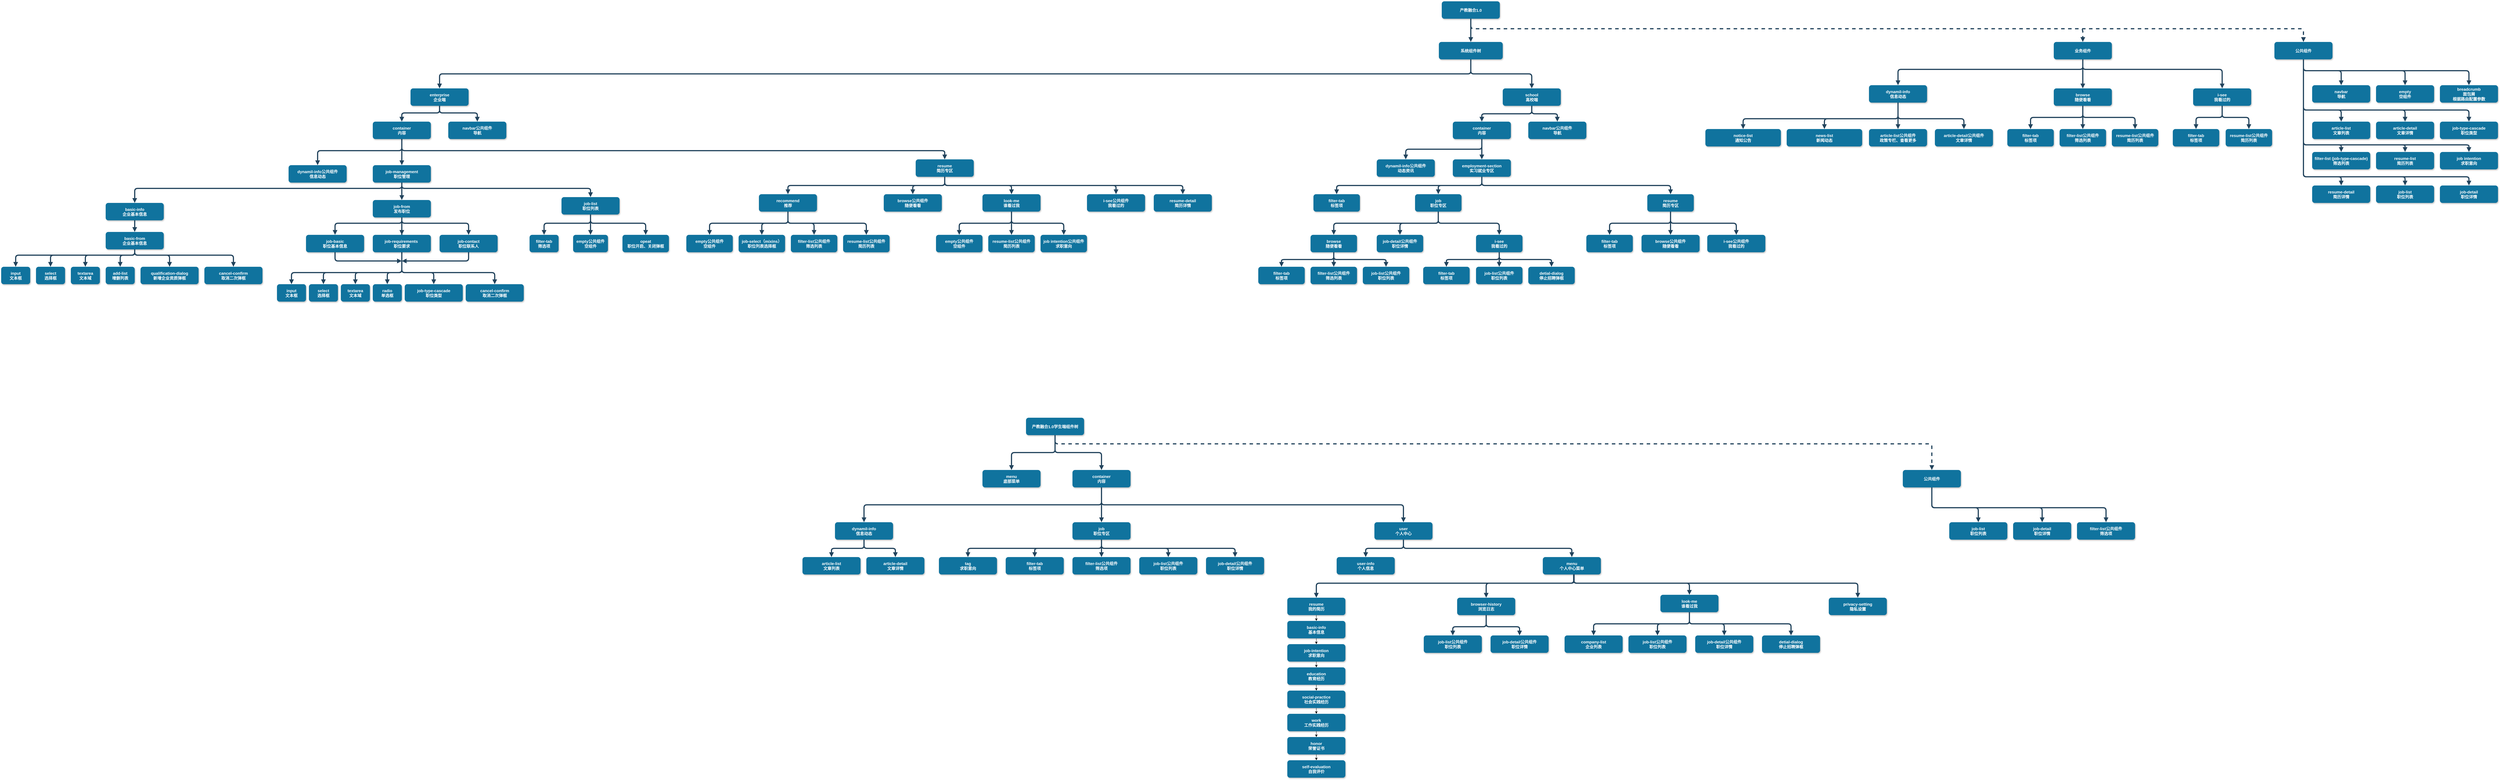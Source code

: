 <mxfile version="20.2.5" type="github">
  <diagram name="Page-1" id="97916047-d0de-89f5-080d-49f4d83e522f">
    <mxGraphModel dx="12180.5" dy="3647" grid="1" gridSize="10" guides="1" tooltips="1" connect="1" arrows="1" fold="1" page="1" pageScale="1.5" pageWidth="1169" pageHeight="827" background="none" math="0" shadow="0">
      <root>
        <mxCell id="0" />
        <mxCell id="1" parent="0" />
        <mxCell id="2" value="产教融合1.0" style="rounded=1;fillColor=#10739E;strokeColor=none;shadow=1;gradientColor=none;fontStyle=1;fontColor=#FFFFFF;fontSize=14;" parent="1" vertex="1">
          <mxGeometry x="932" y="205.5" width="200" height="60" as="geometry" />
        </mxCell>
        <mxCell id="3" value="系统组件树" style="rounded=1;fillColor=#10739E;strokeColor=none;shadow=1;gradientColor=none;fontStyle=1;fontColor=#FFFFFF;fontSize=14;" parent="1" vertex="1">
          <mxGeometry x="922" y="345.5" width="220" height="60" as="geometry" />
        </mxCell>
        <mxCell id="4" value="enterprise&#xa;企业端" style="rounded=1;fillColor=#10739E;strokeColor=none;shadow=1;gradientColor=none;fontStyle=1;fontColor=#FFFFFF;fontSize=14;" parent="1" vertex="1">
          <mxGeometry x="-2620" y="505.5" width="200" height="60" as="geometry" />
        </mxCell>
        <mxCell id="5" value="school&#xa;高校端" style="rounded=1;fillColor=#10739E;strokeColor=none;shadow=1;gradientColor=none;fontStyle=1;fontColor=#FFFFFF;fontSize=14;" parent="1" vertex="1">
          <mxGeometry x="1142" y="505.5" width="200" height="60" as="geometry" />
        </mxCell>
        <mxCell id="6" value="dynamil-info&#xa;信息动态" style="rounded=1;fillColor=#10739E;strokeColor=none;shadow=1;gradientColor=none;fontStyle=1;fontColor=#FFFFFF;fontSize=14;" parent="1" vertex="1">
          <mxGeometry x="-1158" y="2000" width="200" height="60" as="geometry" />
        </mxCell>
        <mxCell id="7" value="公共组件" style="rounded=1;fillColor=#10739E;strokeColor=none;shadow=1;gradientColor=none;fontStyle=1;fontColor=#FFFFFF;fontSize=14;" parent="1" vertex="1">
          <mxGeometry x="3800" y="345.5" width="200" height="60" as="geometry" />
        </mxCell>
        <mxCell id="13" value="dynamil-info公共组件&#xa;信息动态" style="rounded=1;fillColor=#10739E;strokeColor=none;shadow=1;gradientColor=none;fontStyle=1;fontColor=#FFFFFF;fontSize=14;" parent="1" vertex="1">
          <mxGeometry x="-3040" y="770" width="200" height="60" as="geometry" />
        </mxCell>
        <mxCell id="29" value="" style="edgeStyle=elbowEdgeStyle;elbow=vertical;strokeWidth=4;endArrow=block;endFill=1;fontStyle=1;strokeColor=#23445D;" parent="1" source="2" target="3" edge="1">
          <mxGeometry x="282" y="165.5" width="100" height="100" as="geometry">
            <mxPoint x="282" y="265.5" as="sourcePoint" />
            <mxPoint x="382" y="165.5" as="targetPoint" />
          </mxGeometry>
        </mxCell>
        <mxCell id="30" value="" style="edgeStyle=elbowEdgeStyle;elbow=vertical;strokeWidth=4;endArrow=block;endFill=1;fontStyle=1;strokeColor=#23445D;" parent="1" source="3" target="5" edge="1">
          <mxGeometry x="282" y="165.5" width="100" height="100" as="geometry">
            <mxPoint x="282" y="265.5" as="sourcePoint" />
            <mxPoint x="382" y="165.5" as="targetPoint" />
          </mxGeometry>
        </mxCell>
        <mxCell id="31" value="" style="edgeStyle=elbowEdgeStyle;elbow=vertical;strokeWidth=4;endArrow=block;endFill=1;fontStyle=1;strokeColor=#23445D;" parent="1" source="3" target="4" edge="1">
          <mxGeometry x="22" y="165.5" width="100" height="100" as="geometry">
            <mxPoint x="22" y="265.5" as="sourcePoint" />
            <mxPoint x="122" y="165.5" as="targetPoint" />
          </mxGeometry>
        </mxCell>
        <mxCell id="32" value="" style="edgeStyle=elbowEdgeStyle;elbow=vertical;strokeWidth=4;endArrow=block;endFill=1;fontStyle=1;strokeColor=#23445D;exitX=0.5;exitY=1;exitDx=0;exitDy=0;" parent="1" source="XbTGaFblLoQdGYi0ndxT-54" target="6" edge="1">
          <mxGeometry x="-1168" y="1035.5" width="100" height="100" as="geometry">
            <mxPoint x="590" y="1500" as="sourcePoint" />
            <mxPoint x="-1068" y="1035.5" as="targetPoint" />
          </mxGeometry>
        </mxCell>
        <mxCell id="33" value="" style="edgeStyle=elbowEdgeStyle;elbow=vertical;strokeWidth=4;endArrow=block;endFill=1;fontStyle=1;dashed=1;strokeColor=#23445D;" parent="1" source="2" target="7" edge="1">
          <mxGeometry x="22" y="165.5" width="100" height="100" as="geometry">
            <mxPoint x="22" y="265.5" as="sourcePoint" />
            <mxPoint x="122" y="165.5" as="targetPoint" />
            <Array as="points">
              <mxPoint x="1840" y="300" />
              <mxPoint x="1062" y="295.5" />
            </Array>
          </mxGeometry>
        </mxCell>
        <mxCell id="54" value="" style="edgeStyle=elbowEdgeStyle;elbow=vertical;strokeWidth=4;endArrow=block;endFill=1;fontStyle=1;strokeColor=#23445D;exitX=0.5;exitY=1;exitDx=0;exitDy=0;" parent="1" source="9j1KOFjCEllFktz8_xj0-58" target="13" edge="1">
          <mxGeometry x="-2768" y="240" width="100" height="100" as="geometry">
            <mxPoint x="-2360" y="594.5" as="sourcePoint" />
            <mxPoint x="-2668" y="240" as="targetPoint" />
            <Array as="points">
              <mxPoint x="-2710" y="720" />
              <mxPoint x="-2720" y="614.5" />
              <mxPoint x="-2440" y="634.5" />
              <mxPoint x="-2430" y="614.5" />
              <mxPoint x="-2380" y="634.5" />
              <mxPoint x="-2540" y="644.5" />
              <mxPoint x="-2410" y="604.5" />
              <mxPoint x="-2400" y="604.5" />
              <mxPoint x="-2138" y="630" />
            </Array>
          </mxGeometry>
        </mxCell>
        <mxCell id="SdZIx8xxVaSEpiBeJ--C-73" value="" style="edgeStyle=elbowEdgeStyle;elbow=vertical;strokeWidth=4;endArrow=block;endFill=1;fontStyle=1;strokeColor=#23445D;exitX=0.5;exitY=1;exitDx=0;exitDy=0;entryX=0.5;entryY=0;entryDx=0;entryDy=0;" parent="1" source="9j1KOFjCEllFktz8_xj0-58" target="SdZIx8xxVaSEpiBeJ--C-74" edge="1">
          <mxGeometry x="-2758" y="250" width="100" height="100" as="geometry">
            <mxPoint x="-2400" y="600" as="sourcePoint" />
            <mxPoint x="-2388" y="684.5" as="targetPoint" />
            <Array as="points">
              <mxPoint x="-2630" y="710" />
              <mxPoint x="-2400" y="614.5" />
              <mxPoint x="-2390" y="614.5" />
              <mxPoint x="-2128" y="640" />
            </Array>
          </mxGeometry>
        </mxCell>
        <mxCell id="SdZIx8xxVaSEpiBeJ--C-74" value="job-management&#xa;职位管理" style="rounded=1;fillColor=#10739E;strokeColor=none;shadow=1;gradientColor=none;fontStyle=1;fontColor=#FFFFFF;fontSize=14;" parent="1" vertex="1">
          <mxGeometry x="-2750" y="770" width="200" height="60" as="geometry" />
        </mxCell>
        <mxCell id="SdZIx8xxVaSEpiBeJ--C-75" value="" style="edgeStyle=elbowEdgeStyle;elbow=vertical;strokeWidth=4;endArrow=block;endFill=1;fontStyle=1;strokeColor=#23445D;entryX=0.5;entryY=0;entryDx=0;entryDy=0;exitX=0.5;exitY=1;exitDx=0;exitDy=0;" parent="1" source="9j1KOFjCEllFktz8_xj0-58" target="SdZIx8xxVaSEpiBeJ--C-76" edge="1">
          <mxGeometry x="-1358" y="274.5" width="100" height="100" as="geometry">
            <mxPoint x="-1200" y="594.5" as="sourcePoint" />
            <mxPoint x="-988" y="709" as="targetPoint" />
            <Array as="points">
              <mxPoint x="-1370" y="720" />
              <mxPoint x="-1130" y="614.5" />
              <mxPoint x="-1000" y="639" />
              <mxPoint x="-990" y="639" />
              <mxPoint x="-728" y="664.5" />
            </Array>
          </mxGeometry>
        </mxCell>
        <mxCell id="SdZIx8xxVaSEpiBeJ--C-76" value="resume&#xa;简历专区" style="rounded=1;fillColor=#10739E;strokeColor=none;shadow=1;gradientColor=none;fontStyle=1;fontColor=#FFFFFF;fontSize=14;" parent="1" vertex="1">
          <mxGeometry x="-880" y="750" width="200" height="60" as="geometry" />
        </mxCell>
        <mxCell id="SdZIx8xxVaSEpiBeJ--C-81" value="dynamil-info&#xa;信息动态" style="rounded=1;fillColor=#10739E;strokeColor=none;shadow=1;gradientColor=none;fontStyle=1;fontColor=#FFFFFF;fontSize=14;" parent="1" vertex="1">
          <mxGeometry x="2403.5" y="494.5" width="200" height="60" as="geometry" />
        </mxCell>
        <mxCell id="SdZIx8xxVaSEpiBeJ--C-82" value="news-list&#xa;新闻动态" style="rounded=1;fillColor=#10739E;strokeColor=none;shadow=1;gradientColor=none;fontStyle=1;fontColor=#FFFFFF;fontSize=14;" parent="1" vertex="1">
          <mxGeometry x="2120" y="645.5" width="260" height="60" as="geometry" />
        </mxCell>
        <mxCell id="SdZIx8xxVaSEpiBeJ--C-83" value="" style="edgeStyle=elbowEdgeStyle;elbow=vertical;strokeWidth=4;endArrow=block;endFill=1;fontStyle=1;strokeColor=#23445D;exitX=0.5;exitY=1;exitDx=0;exitDy=0;entryX=0.5;entryY=0;entryDx=0;entryDy=0;" parent="1" source="SdZIx8xxVaSEpiBeJ--C-81" target="SdZIx8xxVaSEpiBeJ--C-82" edge="1">
          <mxGeometry x="2362" y="111" width="100" height="100" as="geometry">
            <mxPoint x="2390" y="585.5" as="sourcePoint" />
            <mxPoint x="2462" y="111" as="targetPoint" />
            <Array as="points">
              <mxPoint x="2410" y="610" />
              <mxPoint x="2430" y="615.5" />
              <mxPoint x="2450" y="635.5" />
              <mxPoint x="2390" y="665.5" />
              <mxPoint x="2420" y="635.5" />
              <mxPoint x="2270" y="645.5" />
              <mxPoint x="2080" y="625.5" />
              <mxPoint x="2080" y="615.5" />
            </Array>
          </mxGeometry>
        </mxCell>
        <mxCell id="SdZIx8xxVaSEpiBeJ--C-84" value="" style="edgeStyle=elbowEdgeStyle;elbow=vertical;strokeWidth=4;endArrow=block;endFill=1;fontStyle=1;strokeColor=#23445D;entryX=0.5;entryY=0;entryDx=0;entryDy=0;exitX=0.5;exitY=1;exitDx=0;exitDy=0;" parent="1" source="SdZIx8xxVaSEpiBeJ--C-81" target="SdZIx8xxVaSEpiBeJ--C-85" edge="1">
          <mxGeometry x="2052" y="265.5" width="100" height="100" as="geometry">
            <mxPoint x="2390" y="585.5" as="sourcePoint" />
            <mxPoint x="2422" y="700" as="targetPoint" />
            <Array as="points">
              <mxPoint x="2470" y="615.5" />
              <mxPoint x="2580" y="635.5" />
              <mxPoint x="2190" y="630" />
              <mxPoint x="2410" y="630" />
              <mxPoint x="2420" y="630" />
              <mxPoint x="2682" y="655.5" />
            </Array>
          </mxGeometry>
        </mxCell>
        <mxCell id="SdZIx8xxVaSEpiBeJ--C-85" value="article-list公共组件&#xa;政策专栏、查看更多" style="rounded=1;fillColor=#10739E;strokeColor=none;shadow=1;gradientColor=none;fontStyle=1;fontColor=#FFFFFF;fontSize=14;" parent="1" vertex="1">
          <mxGeometry x="2403.5" y="645.5" width="200" height="60" as="geometry" />
        </mxCell>
        <mxCell id="SdZIx8xxVaSEpiBeJ--C-90" value="" style="edgeStyle=elbowEdgeStyle;elbow=vertical;strokeWidth=4;endArrow=block;endFill=1;fontStyle=1;strokeColor=#23445D;entryX=0.5;entryY=0;entryDx=0;entryDy=0;exitX=0.5;exitY=1;exitDx=0;exitDy=0;" parent="1" source="9j1KOFjCEllFktz8_xj0-130" target="SdZIx8xxVaSEpiBeJ--C-81" edge="1">
          <mxGeometry x="2242" y="105.5" width="100" height="100" as="geometry">
            <mxPoint x="3140" y="405.5" as="sourcePoint" />
            <mxPoint x="2390" y="435.5" as="targetPoint" />
            <Array as="points">
              <mxPoint x="2500" y="440" />
              <mxPoint x="2640" y="450" />
              <mxPoint x="2810" y="425.5" />
              <mxPoint x="2360" y="435.5" />
              <mxPoint x="2380" y="470" />
              <mxPoint x="2600" y="470" />
              <mxPoint x="2610" y="470" />
              <mxPoint x="2872" y="495.5" />
            </Array>
          </mxGeometry>
        </mxCell>
        <mxCell id="SdZIx8xxVaSEpiBeJ--C-91" value="" style="edgeStyle=elbowEdgeStyle;elbow=vertical;strokeWidth=4;endArrow=block;endFill=1;fontStyle=1;strokeColor=#23445D;exitX=0.5;exitY=1;exitDx=0;exitDy=0;entryX=0.5;entryY=0;entryDx=0;entryDy=0;" parent="1" source="SdZIx8xxVaSEpiBeJ--C-81" target="SdZIx8xxVaSEpiBeJ--C-92" edge="1">
          <mxGeometry x="2582" y="300" width="100" height="100" as="geometry">
            <mxPoint x="2740" y="575.5" as="sourcePoint" />
            <mxPoint x="3070" y="715.5" as="targetPoint" />
            <Array as="points">
              <mxPoint x="2530" y="610" />
              <mxPoint x="2690" y="615.5" />
              <mxPoint x="2810" y="605.5" />
              <mxPoint x="2970" y="625.5" />
              <mxPoint x="3020" y="615.5" />
              <mxPoint x="2510" y="615.5" />
              <mxPoint x="2810" y="640" />
              <mxPoint x="2940" y="664.5" />
              <mxPoint x="2950" y="664.5" />
              <mxPoint x="3212" y="690" />
            </Array>
          </mxGeometry>
        </mxCell>
        <mxCell id="SdZIx8xxVaSEpiBeJ--C-92" value="article-detail公共组件&#xa;文章详情" style="rounded=1;fillColor=#10739E;strokeColor=none;shadow=1;gradientColor=none;fontStyle=1;fontColor=#FFFFFF;fontSize=14;" parent="1" vertex="1">
          <mxGeometry x="2630.5" y="645.5" width="200" height="60" as="geometry" />
        </mxCell>
        <mxCell id="SdZIx8xxVaSEpiBeJ--C-95" value="breadcrumb&#xa;面包屑&#xa;根据路由配置参数" style="rounded=1;fillColor=#10739E;strokeColor=none;shadow=1;gradientColor=none;fontStyle=1;fontColor=#FFFFFF;fontSize=14;" parent="1" vertex="1">
          <mxGeometry x="4370" y="494.5" width="200" height="60" as="geometry" />
        </mxCell>
        <mxCell id="SdZIx8xxVaSEpiBeJ--C-96" value="" style="edgeStyle=elbowEdgeStyle;elbow=vertical;strokeWidth=4;endArrow=block;endFill=1;fontStyle=1;strokeColor=#23445D;entryX=0.5;entryY=0;entryDx=0;entryDy=0;exitX=0.5;exitY=1;exitDx=0;exitDy=0;" parent="1" source="7" target="SdZIx8xxVaSEpiBeJ--C-95" edge="1">
          <mxGeometry x="3902" y="140" width="100" height="100" as="geometry">
            <mxPoint x="3980" y="400" as="sourcePoint" />
            <mxPoint x="4050" y="470" as="targetPoint" />
            <Array as="points">
              <mxPoint x="4320" y="444.5" />
              <mxPoint x="4020" y="420" />
              <mxPoint x="4470" y="460" />
              <mxPoint x="4020" y="470" />
              <mxPoint x="4040" y="504.5" />
              <mxPoint x="4260" y="504.5" />
              <mxPoint x="4270" y="504.5" />
              <mxPoint x="4532" y="530" />
            </Array>
          </mxGeometry>
        </mxCell>
        <mxCell id="SdZIx8xxVaSEpiBeJ--C-97" value="article-list&#xa;文章列表" style="rounded=1;fillColor=#10739E;strokeColor=none;shadow=1;gradientColor=none;fontStyle=1;fontColor=#FFFFFF;fontSize=14;" parent="1" vertex="1">
          <mxGeometry x="3930" y="620" width="200" height="60" as="geometry" />
        </mxCell>
        <mxCell id="SdZIx8xxVaSEpiBeJ--C-98" value="" style="edgeStyle=elbowEdgeStyle;elbow=vertical;strokeWidth=4;endArrow=block;endFill=1;fontStyle=1;strokeColor=#23445D;entryX=0.5;entryY=0;entryDx=0;entryDy=0;exitX=0.5;exitY=1;exitDx=0;exitDy=0;" parent="1" source="7" target="SdZIx8xxVaSEpiBeJ--C-97" edge="1">
          <mxGeometry x="3732" y="170.5" width="100" height="100" as="geometry">
            <mxPoint x="3980" y="400" as="sourcePoint" />
            <mxPoint x="4310" y="434.5" as="targetPoint" />
            <Array as="points">
              <mxPoint x="3980" y="580" />
              <mxPoint x="4030" y="584.5" />
              <mxPoint x="4430" y="444.5" />
              <mxPoint x="4320" y="434.5" />
              <mxPoint x="4040" y="420" />
              <mxPoint x="4110" y="450" />
              <mxPoint x="3850" y="450.5" />
              <mxPoint x="4300" y="490.5" />
              <mxPoint x="3850" y="500.5" />
              <mxPoint x="3870" y="535" />
              <mxPoint x="4090" y="535" />
              <mxPoint x="4100" y="535" />
              <mxPoint x="4362" y="560.5" />
            </Array>
          </mxGeometry>
        </mxCell>
        <mxCell id="SdZIx8xxVaSEpiBeJ--C-99" value="" style="edgeStyle=elbowEdgeStyle;elbow=vertical;strokeWidth=4;endArrow=block;endFill=1;fontStyle=1;strokeColor=#23445D;exitX=0.5;exitY=1;exitDx=0;exitDy=0;entryX=0.5;entryY=0;entryDx=0;entryDy=0;" parent="1" source="SdZIx8xxVaSEpiBeJ--C-74" target="SdZIx8xxVaSEpiBeJ--C-100" edge="1">
          <mxGeometry x="-2928" y="510" width="100" height="100" as="geometry">
            <mxPoint x="-2820" y="850" as="sourcePoint" />
            <mxPoint x="-2558" y="944.5" as="targetPoint" />
            <Array as="points">
              <mxPoint x="-2720" y="850" />
              <mxPoint x="-2790" y="874.5" />
              <mxPoint x="-2570" y="874.5" />
              <mxPoint x="-2560" y="874.5" />
              <mxPoint x="-2298" y="900" />
            </Array>
          </mxGeometry>
        </mxCell>
        <mxCell id="SdZIx8xxVaSEpiBeJ--C-100" value="basic-info&#xa;企业基本信息" style="rounded=1;fillColor=#10739E;strokeColor=none;shadow=1;gradientColor=none;fontStyle=1;fontColor=#FFFFFF;fontSize=14;" parent="1" vertex="1">
          <mxGeometry x="-3670" y="900" width="200" height="60" as="geometry" />
        </mxCell>
        <mxCell id="SdZIx8xxVaSEpiBeJ--C-101" value="" style="edgeStyle=elbowEdgeStyle;elbow=vertical;strokeWidth=4;endArrow=block;endFill=1;fontStyle=1;strokeColor=#23445D;exitX=0.5;exitY=1;exitDx=0;exitDy=0;entryX=0.5;entryY=0;entryDx=0;entryDy=0;" parent="1" source="SdZIx8xxVaSEpiBeJ--C-74" target="SdZIx8xxVaSEpiBeJ--C-102" edge="1">
          <mxGeometry x="-2728" y="510" width="100" height="100" as="geometry">
            <mxPoint x="-2620" y="850" as="sourcePoint" />
            <mxPoint x="-2358" y="944.5" as="targetPoint" />
            <Array as="points">
              <mxPoint x="-2590" y="874.5" />
              <mxPoint x="-2370" y="874.5" />
              <mxPoint x="-2360" y="874.5" />
              <mxPoint x="-2098" y="900" />
            </Array>
          </mxGeometry>
        </mxCell>
        <mxCell id="SdZIx8xxVaSEpiBeJ--C-102" value="job-from&#xa;发布职位" style="rounded=1;fillColor=#10739E;strokeColor=none;shadow=1;gradientColor=none;fontStyle=1;fontColor=#FFFFFF;fontSize=14;" parent="1" vertex="1">
          <mxGeometry x="-2750" y="890" width="200" height="60" as="geometry" />
        </mxCell>
        <mxCell id="SdZIx8xxVaSEpiBeJ--C-103" value="" style="edgeStyle=elbowEdgeStyle;elbow=vertical;strokeWidth=4;endArrow=block;endFill=1;fontStyle=1;strokeColor=#23445D;exitX=0.5;exitY=1;exitDx=0;exitDy=0;entryX=0.5;entryY=0;entryDx=0;entryDy=0;" parent="1" source="SdZIx8xxVaSEpiBeJ--C-74" target="SdZIx8xxVaSEpiBeJ--C-104" edge="1">
          <mxGeometry x="-2548" y="500" width="100" height="100" as="geometry">
            <mxPoint x="-2440" y="840" as="sourcePoint" />
            <mxPoint x="-2178" y="934.5" as="targetPoint" />
            <Array as="points">
              <mxPoint x="-2560" y="850" />
              <mxPoint x="-2410" y="864.5" />
              <mxPoint x="-2190" y="864.5" />
              <mxPoint x="-2180" y="864.5" />
              <mxPoint x="-1918" y="890" />
            </Array>
          </mxGeometry>
        </mxCell>
        <mxCell id="SdZIx8xxVaSEpiBeJ--C-104" value="job-list&#xa;职位列表" style="rounded=1;fillColor=#10739E;strokeColor=none;shadow=1;gradientColor=none;fontStyle=1;fontColor=#FFFFFF;fontSize=14;" parent="1" vertex="1">
          <mxGeometry x="-2100" y="880" width="200" height="60" as="geometry" />
        </mxCell>
        <mxCell id="SdZIx8xxVaSEpiBeJ--C-105" value="" style="edgeStyle=elbowEdgeStyle;elbow=vertical;strokeWidth=4;endArrow=block;endFill=1;fontStyle=1;strokeColor=#23445D;exitX=0.5;exitY=1;exitDx=0;exitDy=0;entryX=0.5;entryY=0;entryDx=0;entryDy=0;" parent="1" source="SdZIx8xxVaSEpiBeJ--C-100" target="SdZIx8xxVaSEpiBeJ--C-106" edge="1">
          <mxGeometry x="-3708" y="730" width="100" height="100" as="geometry">
            <mxPoint x="-3430" y="1050" as="sourcePoint" />
            <mxPoint x="-3338" y="1164.5" as="targetPoint" />
            <Array as="points">
              <mxPoint x="-3570" y="980" />
              <mxPoint x="-3500" y="1070" />
              <mxPoint x="-3570" y="1094.5" />
              <mxPoint x="-3350" y="1094.5" />
              <mxPoint x="-3340" y="1094.5" />
              <mxPoint x="-3078" y="1120" />
            </Array>
          </mxGeometry>
        </mxCell>
        <mxCell id="SdZIx8xxVaSEpiBeJ--C-106" value="basic-from&#xa;企业基本信息" style="rounded=1;fillColor=#10739E;strokeColor=none;shadow=1;gradientColor=none;fontStyle=1;fontColor=#FFFFFF;fontSize=14;" parent="1" vertex="1">
          <mxGeometry x="-3670" y="1000" width="200" height="60" as="geometry" />
        </mxCell>
        <mxCell id="SdZIx8xxVaSEpiBeJ--C-107" value="" style="edgeStyle=elbowEdgeStyle;elbow=vertical;strokeWidth=4;endArrow=block;endFill=1;fontStyle=1;strokeColor=#23445D;entryX=0.5;entryY=0;entryDx=0;entryDy=0;exitX=0.5;exitY=1;exitDx=0;exitDy=0;" parent="1" source="SdZIx8xxVaSEpiBeJ--C-106" target="SdZIx8xxVaSEpiBeJ--C-108" edge="1">
          <mxGeometry x="-3848" y="840" width="100" height="100" as="geometry">
            <mxPoint x="-3640" y="1070" as="sourcePoint" />
            <mxPoint x="-3478" y="1274.5" as="targetPoint" />
            <Array as="points">
              <mxPoint x="-3490" y="1080" />
              <mxPoint x="-3450" y="1100" />
              <mxPoint x="-3680" y="1090" />
              <mxPoint x="-3710" y="1090" />
              <mxPoint x="-3640" y="1180" />
              <mxPoint x="-3710" y="1204.5" />
              <mxPoint x="-3490" y="1204.5" />
              <mxPoint x="-3480" y="1204.5" />
              <mxPoint x="-3218" y="1230" />
            </Array>
          </mxGeometry>
        </mxCell>
        <mxCell id="SdZIx8xxVaSEpiBeJ--C-108" value="qualification-dialog&#xa;新增企业资质弹框" style="rounded=1;fillColor=#10739E;strokeColor=none;shadow=1;gradientColor=none;fontStyle=1;fontColor=#FFFFFF;fontSize=14;" parent="1" vertex="1">
          <mxGeometry x="-3550" y="1120" width="200" height="60" as="geometry" />
        </mxCell>
        <mxCell id="SdZIx8xxVaSEpiBeJ--C-109" value="" style="edgeStyle=elbowEdgeStyle;elbow=vertical;strokeWidth=4;endArrow=block;endFill=1;fontStyle=1;strokeColor=#23445D;exitX=0.5;exitY=1;exitDx=0;exitDy=0;entryX=0.5;entryY=0;entryDx=0;entryDy=0;" parent="1" source="SdZIx8xxVaSEpiBeJ--C-106" target="SdZIx8xxVaSEpiBeJ--C-110" edge="1">
          <mxGeometry x="-3628" y="840" width="100" height="100" as="geometry">
            <mxPoint x="-3490" y="1070" as="sourcePoint" />
            <mxPoint x="-3258" y="1274.5" as="targetPoint" />
            <Array as="points">
              <mxPoint x="-3450" y="1080" />
              <mxPoint x="-3490" y="1090" />
              <mxPoint x="-3420" y="1180" />
              <mxPoint x="-3490" y="1204.5" />
              <mxPoint x="-3270" y="1204.5" />
              <mxPoint x="-3260" y="1204.5" />
              <mxPoint x="-2998" y="1230" />
            </Array>
          </mxGeometry>
        </mxCell>
        <mxCell id="SdZIx8xxVaSEpiBeJ--C-110" value="cancel-confirm&#xa;取消二次弹框" style="rounded=1;fillColor=#10739E;strokeColor=none;shadow=1;gradientColor=none;fontStyle=1;fontColor=#FFFFFF;fontSize=14;" parent="1" vertex="1">
          <mxGeometry x="-3330" y="1120" width="200" height="60" as="geometry" />
        </mxCell>
        <mxCell id="SdZIx8xxVaSEpiBeJ--C-111" value="" style="edgeStyle=elbowEdgeStyle;elbow=vertical;strokeWidth=4;endArrow=block;endFill=1;fontStyle=1;strokeColor=#23445D;entryX=0.5;entryY=0;entryDx=0;entryDy=0;exitX=0.5;exitY=1;exitDx=0;exitDy=0;" parent="1" source="SdZIx8xxVaSEpiBeJ--C-106" target="SdZIx8xxVaSEpiBeJ--C-112" edge="1">
          <mxGeometry x="-4088" y="850" width="100" height="100" as="geometry">
            <mxPoint x="-3810" y="1070" as="sourcePoint" />
            <mxPoint x="-3718" y="1284.5" as="targetPoint" />
            <Array as="points">
              <mxPoint x="-3950" y="1080" />
              <mxPoint x="-3950" y="1100" />
              <mxPoint x="-3880" y="1190" />
              <mxPoint x="-3950" y="1214.5" />
              <mxPoint x="-3730" y="1214.5" />
              <mxPoint x="-3720" y="1214.5" />
              <mxPoint x="-3458" y="1240" />
            </Array>
          </mxGeometry>
        </mxCell>
        <mxCell id="SdZIx8xxVaSEpiBeJ--C-112" value="input&#xa;文本框" style="rounded=1;fillColor=#10739E;strokeColor=none;shadow=1;gradientColor=none;fontStyle=1;fontColor=#FFFFFF;fontSize=14;" parent="1" vertex="1">
          <mxGeometry x="-4030" y="1120" width="100" height="60" as="geometry" />
        </mxCell>
        <mxCell id="SdZIx8xxVaSEpiBeJ--C-113" value="" style="edgeStyle=elbowEdgeStyle;elbow=vertical;strokeWidth=4;endArrow=block;endFill=1;fontStyle=1;strokeColor=#23445D;entryX=0.5;entryY=0;entryDx=0;entryDy=0;exitX=0.5;exitY=1;exitDx=0;exitDy=0;" parent="1" source="SdZIx8xxVaSEpiBeJ--C-106" target="SdZIx8xxVaSEpiBeJ--C-114" edge="1">
          <mxGeometry x="-4078" y="860" width="100" height="100" as="geometry">
            <mxPoint x="-3560" y="1070" as="sourcePoint" />
            <mxPoint x="-3708" y="1294.5" as="targetPoint" />
            <Array as="points">
              <mxPoint x="-3910" y="1080" />
              <mxPoint x="-3930" y="1070" />
              <mxPoint x="-3920" y="1100" />
              <mxPoint x="-3940" y="1110" />
              <mxPoint x="-3870" y="1200" />
              <mxPoint x="-3940" y="1224.5" />
              <mxPoint x="-3720" y="1224.5" />
              <mxPoint x="-3710" y="1224.5" />
              <mxPoint x="-3448" y="1250" />
            </Array>
          </mxGeometry>
        </mxCell>
        <mxCell id="SdZIx8xxVaSEpiBeJ--C-114" value="select&#xa;选择框" style="rounded=1;fillColor=#10739E;strokeColor=none;shadow=1;gradientColor=none;fontStyle=1;fontColor=#FFFFFF;fontSize=14;" parent="1" vertex="1">
          <mxGeometry x="-3910" y="1120" width="100" height="60" as="geometry" />
        </mxCell>
        <mxCell id="SdZIx8xxVaSEpiBeJ--C-115" value="" style="edgeStyle=elbowEdgeStyle;elbow=vertical;strokeWidth=4;endArrow=block;endFill=1;fontStyle=1;strokeColor=#23445D;entryX=0.5;entryY=0;entryDx=0;entryDy=0;exitX=0.5;exitY=1;exitDx=0;exitDy=0;" parent="1" source="SdZIx8xxVaSEpiBeJ--C-106" target="SdZIx8xxVaSEpiBeJ--C-116" edge="1">
          <mxGeometry x="-4068" y="870" width="100" height="100" as="geometry">
            <mxPoint x="-3550" y="1080" as="sourcePoint" />
            <mxPoint x="-3698" y="1304.5" as="targetPoint" />
            <Array as="points">
              <mxPoint x="-3760" y="1080" />
              <mxPoint x="-3750" y="1110" />
              <mxPoint x="-3810" y="1130" />
              <mxPoint x="-3930" y="1120" />
              <mxPoint x="-3860" y="1210" />
              <mxPoint x="-3930" y="1234.5" />
              <mxPoint x="-3710" y="1234.5" />
              <mxPoint x="-3700" y="1234.5" />
              <mxPoint x="-3438" y="1260" />
            </Array>
          </mxGeometry>
        </mxCell>
        <mxCell id="SdZIx8xxVaSEpiBeJ--C-116" value="textarea&#xa;文本域" style="rounded=1;fillColor=#10739E;strokeColor=none;shadow=1;gradientColor=none;fontStyle=1;fontColor=#FFFFFF;fontSize=14;" parent="1" vertex="1">
          <mxGeometry x="-3790" y="1120" width="100" height="60" as="geometry" />
        </mxCell>
        <mxCell id="SdZIx8xxVaSEpiBeJ--C-117" value="" style="edgeStyle=elbowEdgeStyle;elbow=vertical;strokeWidth=4;endArrow=block;endFill=1;fontStyle=1;strokeColor=#23445D;entryX=0.5;entryY=0;entryDx=0;entryDy=0;exitX=0.5;exitY=1;exitDx=0;exitDy=0;" parent="1" source="SdZIx8xxVaSEpiBeJ--C-106" target="SdZIx8xxVaSEpiBeJ--C-118" edge="1">
          <mxGeometry x="-3863" y="960" width="100" height="100" as="geometry">
            <mxPoint x="-3345" y="1170" as="sourcePoint" />
            <mxPoint x="-3493" y="1394.5" as="targetPoint" />
            <Array as="points">
              <mxPoint x="-3600" y="1080" />
              <mxPoint x="-3710" y="1090" />
              <mxPoint x="-3725" y="1210" />
              <mxPoint x="-3655" y="1300" />
              <mxPoint x="-3725" y="1324.5" />
              <mxPoint x="-3505" y="1324.5" />
              <mxPoint x="-3495" y="1324.5" />
              <mxPoint x="-3233" y="1350" />
            </Array>
          </mxGeometry>
        </mxCell>
        <mxCell id="SdZIx8xxVaSEpiBeJ--C-118" value="add-list&#xa;增删列表" style="rounded=1;fillColor=#10739E;strokeColor=none;shadow=1;gradientColor=none;fontStyle=1;fontColor=#FFFFFF;fontSize=14;" parent="1" vertex="1">
          <mxGeometry x="-3670" y="1120" width="100" height="60" as="geometry" />
        </mxCell>
        <mxCell id="SdZIx8xxVaSEpiBeJ--C-119" value="" style="edgeStyle=elbowEdgeStyle;elbow=vertical;strokeWidth=4;endArrow=block;endFill=1;fontStyle=1;strokeColor=#23445D;entryX=0.5;entryY=0;entryDx=0;entryDy=0;exitX=0.5;exitY=1;exitDx=0;exitDy=0;" parent="1" source="SdZIx8xxVaSEpiBeJ--C-102" target="SdZIx8xxVaSEpiBeJ--C-120" edge="1">
          <mxGeometry x="-2918" y="840" width="100" height="100" as="geometry">
            <mxPoint x="-2620" y="980" as="sourcePoint" />
            <mxPoint x="-2548" y="1274.5" as="targetPoint" />
            <Array as="points">
              <mxPoint x="-2590" y="1140" />
              <mxPoint x="-2580" y="990" />
              <mxPoint x="-2560" y="1080" />
              <mxPoint x="-2520" y="1100" />
              <mxPoint x="-2750" y="1090" />
              <mxPoint x="-2780" y="1090" />
              <mxPoint x="-2710" y="1180" />
              <mxPoint x="-2780" y="1204.5" />
              <mxPoint x="-2560" y="1204.5" />
              <mxPoint x="-2550" y="1204.5" />
              <mxPoint x="-2288" y="1230" />
            </Array>
          </mxGeometry>
        </mxCell>
        <mxCell id="SdZIx8xxVaSEpiBeJ--C-120" value="job-type-cascade&#xa;职位类型" style="rounded=1;fillColor=#10739E;strokeColor=none;shadow=1;gradientColor=none;fontStyle=1;fontColor=#FFFFFF;fontSize=14;" parent="1" vertex="1">
          <mxGeometry x="-2640" y="1180" width="200" height="60" as="geometry" />
        </mxCell>
        <mxCell id="SdZIx8xxVaSEpiBeJ--C-121" value="" style="edgeStyle=elbowEdgeStyle;elbow=vertical;strokeWidth=4;endArrow=block;endFill=1;fontStyle=1;strokeColor=#23445D;exitX=0.5;exitY=1;exitDx=0;exitDy=0;entryX=0.5;entryY=0;entryDx=0;entryDy=0;" parent="1" source="SdZIx8xxVaSEpiBeJ--C-102" target="SdZIx8xxVaSEpiBeJ--C-122" edge="1">
          <mxGeometry x="-2698" y="840" width="100" height="100" as="geometry">
            <mxPoint x="-2640" y="1060" as="sourcePoint" />
            <mxPoint x="-2328" y="1274.5" as="targetPoint" />
            <Array as="points">
              <mxPoint x="-2640" y="1140" />
              <mxPoint x="-2600" y="990" />
              <mxPoint x="-2520" y="1080" />
              <mxPoint x="-2560" y="1090" />
              <mxPoint x="-2490" y="1180" />
              <mxPoint x="-2560" y="1204.5" />
              <mxPoint x="-2340" y="1204.5" />
              <mxPoint x="-2330" y="1204.5" />
              <mxPoint x="-2068" y="1230" />
            </Array>
          </mxGeometry>
        </mxCell>
        <mxCell id="SdZIx8xxVaSEpiBeJ--C-122" value="cancel-confirm&#xa;取消二次弹框" style="rounded=1;fillColor=#10739E;strokeColor=none;shadow=1;gradientColor=none;fontStyle=1;fontColor=#FFFFFF;fontSize=14;" parent="1" vertex="1">
          <mxGeometry x="-2430" y="1180" width="200" height="60" as="geometry" />
        </mxCell>
        <mxCell id="SdZIx8xxVaSEpiBeJ--C-123" value="" style="edgeStyle=elbowEdgeStyle;elbow=vertical;strokeWidth=4;endArrow=block;endFill=1;fontStyle=1;strokeColor=#23445D;entryX=0.5;entryY=0;entryDx=0;entryDy=0;exitX=0.5;exitY=1;exitDx=0;exitDy=0;" parent="1" source="SdZIx8xxVaSEpiBeJ--C-102" target="SdZIx8xxVaSEpiBeJ--C-124" edge="1">
          <mxGeometry x="-3158" y="850" width="100" height="100" as="geometry">
            <mxPoint x="-2640" y="1060" as="sourcePoint" />
            <mxPoint x="-2788" y="1284.5" as="targetPoint" />
            <Array as="points">
              <mxPoint x="-2930" y="1140" />
              <mxPoint x="-2870" y="1080" />
              <mxPoint x="-2870" y="1090" />
              <mxPoint x="-2920" y="990" />
              <mxPoint x="-3020" y="1080" />
              <mxPoint x="-3020" y="1100" />
              <mxPoint x="-2950" y="1190" />
              <mxPoint x="-3020" y="1214.5" />
              <mxPoint x="-2800" y="1214.5" />
              <mxPoint x="-2790" y="1214.5" />
              <mxPoint x="-2528" y="1240" />
            </Array>
          </mxGeometry>
        </mxCell>
        <mxCell id="SdZIx8xxVaSEpiBeJ--C-124" value="input&#xa;文本框" style="rounded=1;fillColor=#10739E;strokeColor=none;shadow=1;gradientColor=none;fontStyle=1;fontColor=#FFFFFF;fontSize=14;" parent="1" vertex="1">
          <mxGeometry x="-3080" y="1180" width="100" height="60" as="geometry" />
        </mxCell>
        <mxCell id="SdZIx8xxVaSEpiBeJ--C-125" value="" style="edgeStyle=elbowEdgeStyle;elbow=vertical;strokeWidth=4;endArrow=block;endFill=1;fontStyle=1;strokeColor=#23445D;entryX=0.5;entryY=0;entryDx=0;entryDy=0;exitX=0.5;exitY=1;exitDx=0;exitDy=0;" parent="1" source="SdZIx8xxVaSEpiBeJ--C-102" target="SdZIx8xxVaSEpiBeJ--C-126" edge="1">
          <mxGeometry x="-3148" y="860" width="100" height="100" as="geometry">
            <mxPoint x="-2590" y="990" as="sourcePoint" />
            <mxPoint x="-2778" y="1294.5" as="targetPoint" />
            <Array as="points">
              <mxPoint x="-2840" y="1140" />
              <mxPoint x="-2870" y="1080" />
              <mxPoint x="-2850" y="1080" />
              <mxPoint x="-2880" y="990" />
              <mxPoint x="-2980" y="1080" />
              <mxPoint x="-3000" y="1070" />
              <mxPoint x="-2990" y="1100" />
              <mxPoint x="-3010" y="1110" />
              <mxPoint x="-2940" y="1200" />
              <mxPoint x="-3010" y="1224.5" />
              <mxPoint x="-2790" y="1224.5" />
              <mxPoint x="-2780" y="1224.5" />
              <mxPoint x="-2518" y="1250" />
            </Array>
          </mxGeometry>
        </mxCell>
        <mxCell id="SdZIx8xxVaSEpiBeJ--C-126" value="select&#xa;选择框" style="rounded=1;fillColor=#10739E;strokeColor=none;shadow=1;gradientColor=none;fontStyle=1;fontColor=#FFFFFF;fontSize=14;" parent="1" vertex="1">
          <mxGeometry x="-2970" y="1180" width="100" height="60" as="geometry" />
        </mxCell>
        <mxCell id="SdZIx8xxVaSEpiBeJ--C-127" value="" style="edgeStyle=elbowEdgeStyle;elbow=vertical;strokeWidth=4;endArrow=block;endFill=1;fontStyle=1;strokeColor=#23445D;entryX=0.5;entryY=0;entryDx=0;entryDy=0;exitX=0.5;exitY=1;exitDx=0;exitDy=0;" parent="1" source="SdZIx8xxVaSEpiBeJ--C-102" target="SdZIx8xxVaSEpiBeJ--C-128" edge="1">
          <mxGeometry x="-3138" y="870" width="100" height="100" as="geometry">
            <mxPoint x="-2640" y="1060" as="sourcePoint" />
            <mxPoint x="-2768" y="1304.5" as="targetPoint" />
            <Array as="points">
              <mxPoint x="-2750" y="1140" />
              <mxPoint x="-2760" y="990" />
              <mxPoint x="-2830" y="1080" />
              <mxPoint x="-2820" y="1110" />
              <mxPoint x="-2880" y="1130" />
              <mxPoint x="-3000" y="1120" />
              <mxPoint x="-2930" y="1210" />
              <mxPoint x="-3000" y="1234.5" />
              <mxPoint x="-2780" y="1234.5" />
              <mxPoint x="-2770" y="1234.5" />
              <mxPoint x="-2508" y="1260" />
            </Array>
          </mxGeometry>
        </mxCell>
        <mxCell id="SdZIx8xxVaSEpiBeJ--C-128" value="textarea&#xa;文本域" style="rounded=1;fillColor=#10739E;strokeColor=none;shadow=1;gradientColor=none;fontStyle=1;fontColor=#FFFFFF;fontSize=14;" parent="1" vertex="1">
          <mxGeometry x="-2860" y="1180" width="100" height="60" as="geometry" />
        </mxCell>
        <mxCell id="SdZIx8xxVaSEpiBeJ--C-129" value="" style="edgeStyle=elbowEdgeStyle;elbow=vertical;strokeWidth=4;endArrow=block;endFill=1;fontStyle=1;strokeColor=#23445D;entryX=0.5;entryY=0;entryDx=0;entryDy=0;exitX=0.5;exitY=1;exitDx=0;exitDy=0;" parent="1" source="SdZIx8xxVaSEpiBeJ--C-102" target="SdZIx8xxVaSEpiBeJ--C-130" edge="1">
          <mxGeometry x="-2933" y="960" width="100" height="100" as="geometry">
            <mxPoint x="-2640" y="1060" as="sourcePoint" />
            <mxPoint x="-2563" y="1394.5" as="targetPoint" />
            <Array as="points">
              <mxPoint x="-2680" y="1140" />
              <mxPoint x="-2690" y="990" />
              <mxPoint x="-2670" y="1080" />
              <mxPoint x="-2780" y="1090" />
              <mxPoint x="-2795" y="1210" />
              <mxPoint x="-2725" y="1300" />
              <mxPoint x="-2795" y="1324.5" />
              <mxPoint x="-2575" y="1324.5" />
              <mxPoint x="-2565" y="1324.5" />
              <mxPoint x="-2303" y="1350" />
            </Array>
          </mxGeometry>
        </mxCell>
        <mxCell id="SdZIx8xxVaSEpiBeJ--C-130" value="radio&#xa;单选框" style="rounded=1;fillColor=#10739E;strokeColor=none;shadow=1;gradientColor=none;fontStyle=1;fontColor=#FFFFFF;fontSize=14;" parent="1" vertex="1">
          <mxGeometry x="-2750" y="1180" width="100" height="60" as="geometry" />
        </mxCell>
        <mxCell id="SdZIx8xxVaSEpiBeJ--C-131" value="job-type-cascade&#xa;职位类型" style="rounded=1;fillColor=#10739E;strokeColor=none;shadow=1;gradientColor=none;fontStyle=1;fontColor=#FFFFFF;fontSize=14;" parent="1" vertex="1">
          <mxGeometry x="4370" y="620" width="200" height="60" as="geometry" />
        </mxCell>
        <mxCell id="SdZIx8xxVaSEpiBeJ--C-133" value="" style="edgeStyle=elbowEdgeStyle;elbow=vertical;strokeWidth=4;endArrow=block;endFill=1;fontStyle=1;strokeColor=#23445D;entryX=0.5;entryY=0;entryDx=0;entryDy=0;exitX=0.5;exitY=1;exitDx=0;exitDy=0;" parent="1" source="7" target="SdZIx8xxVaSEpiBeJ--C-131" edge="1">
          <mxGeometry x="3922" y="170.5" width="100" height="100" as="geometry">
            <mxPoint x="3980" y="400" as="sourcePoint" />
            <mxPoint x="4490" y="455.5" as="targetPoint" />
            <Array as="points">
              <mxPoint x="4290" y="580" />
              <mxPoint x="4200" y="584.5" />
              <mxPoint x="4170" y="444.5" />
              <mxPoint x="4230" y="420" />
              <mxPoint x="4300" y="450" />
              <mxPoint x="4040" y="450.5" />
              <mxPoint x="4490" y="490.5" />
              <mxPoint x="4040" y="500.5" />
              <mxPoint x="4060" y="535" />
              <mxPoint x="4280" y="535" />
              <mxPoint x="4290" y="535" />
              <mxPoint x="4552" y="560.5" />
            </Array>
          </mxGeometry>
        </mxCell>
        <mxCell id="SdZIx8xxVaSEpiBeJ--C-134" value="job-basic&#xa;职位基本信息" style="rounded=1;fillColor=#10739E;strokeColor=none;shadow=1;gradientColor=none;fontStyle=1;fontColor=#FFFFFF;fontSize=14;" parent="1" vertex="1">
          <mxGeometry x="-2980" y="1010" width="200" height="60" as="geometry" />
        </mxCell>
        <mxCell id="SdZIx8xxVaSEpiBeJ--C-135" value="job-requirements &#xa;职位要求" style="rounded=1;fillColor=#10739E;strokeColor=none;shadow=1;gradientColor=none;fontStyle=1;fontColor=#FFFFFF;fontSize=14;" parent="1" vertex="1">
          <mxGeometry x="-2750" y="1010" width="200" height="60" as="geometry" />
        </mxCell>
        <mxCell id="SdZIx8xxVaSEpiBeJ--C-136" value="job-contact&#xa;职位联系人" style="rounded=1;fillColor=#10739E;strokeColor=none;shadow=1;gradientColor=none;fontStyle=1;fontColor=#FFFFFF;fontSize=14;" parent="1" vertex="1">
          <mxGeometry x="-2520" y="1010" width="200" height="60" as="geometry" />
        </mxCell>
        <mxCell id="SdZIx8xxVaSEpiBeJ--C-137" value="" style="edgeStyle=elbowEdgeStyle;elbow=vertical;strokeWidth=4;endArrow=block;endFill=1;fontStyle=1;strokeColor=#23445D;exitX=0.5;exitY=1;exitDx=0;exitDy=0;entryX=0.5;entryY=0;entryDx=0;entryDy=0;" parent="1" source="SdZIx8xxVaSEpiBeJ--C-102" target="SdZIx8xxVaSEpiBeJ--C-134" edge="1">
          <mxGeometry x="-3059" y="590" width="100" height="100" as="geometry">
            <mxPoint x="-2981" y="910" as="sourcePoint" />
            <mxPoint x="-2981" y="980" as="targetPoint" />
            <Array as="points">
              <mxPoint x="-2890" y="970" />
              <mxPoint x="-2921" y="954.5" />
              <mxPoint x="-2701" y="954.5" />
              <mxPoint x="-2691" y="954.5" />
              <mxPoint x="-2429" y="980" />
            </Array>
          </mxGeometry>
        </mxCell>
        <mxCell id="SdZIx8xxVaSEpiBeJ--C-138" value="" style="edgeStyle=elbowEdgeStyle;elbow=vertical;strokeWidth=4;endArrow=block;endFill=1;fontStyle=1;strokeColor=#23445D;entryX=0.5;entryY=0;entryDx=0;entryDy=0;exitX=0.5;exitY=1;exitDx=0;exitDy=0;" parent="1" source="SdZIx8xxVaSEpiBeJ--C-102" target="SdZIx8xxVaSEpiBeJ--C-135" edge="1">
          <mxGeometry x="-3049" y="600" width="100" height="100" as="geometry">
            <mxPoint x="-2650" y="960" as="sourcePoint" />
            <mxPoint x="-2970" y="1000" as="targetPoint" />
            <Array as="points">
              <mxPoint x="-2740" y="970" />
              <mxPoint x="-2800" y="960" />
              <mxPoint x="-2911" y="964.5" />
              <mxPoint x="-2691" y="964.5" />
              <mxPoint x="-2681" y="964.5" />
              <mxPoint x="-2419" y="990" />
            </Array>
          </mxGeometry>
        </mxCell>
        <mxCell id="SdZIx8xxVaSEpiBeJ--C-139" value="" style="edgeStyle=elbowEdgeStyle;elbow=vertical;strokeWidth=4;endArrow=block;endFill=1;fontStyle=1;strokeColor=#23445D;entryX=0.5;entryY=0;entryDx=0;entryDy=0;exitX=0.5;exitY=1;exitDx=0;exitDy=0;" parent="1" source="SdZIx8xxVaSEpiBeJ--C-102" target="SdZIx8xxVaSEpiBeJ--C-136" edge="1">
          <mxGeometry x="-2489" y="615.5" width="100" height="100" as="geometry">
            <mxPoint x="-2510" y="920" as="sourcePoint" />
            <mxPoint x="-2410" y="1015.5" as="targetPoint" />
            <Array as="points">
              <mxPoint x="-2460" y="970" />
              <mxPoint x="-2351" y="980" />
              <mxPoint x="-2131" y="980" />
              <mxPoint x="-2121" y="980" />
              <mxPoint x="-1859" y="1005.5" />
            </Array>
          </mxGeometry>
        </mxCell>
        <mxCell id="SdZIx8xxVaSEpiBeJ--C-140" value="" style="edgeStyle=elbowEdgeStyle;elbow=vertical;strokeWidth=4;endArrow=block;endFill=1;fontStyle=1;strokeColor=#23445D;exitX=0.5;exitY=1;exitDx=0;exitDy=0;" parent="1" source="SdZIx8xxVaSEpiBeJ--C-134" edge="1">
          <mxGeometry x="-3109" y="720" width="100" height="100" as="geometry">
            <mxPoint x="-2700" y="1080" as="sourcePoint" />
            <mxPoint x="-2650" y="1100" as="targetPoint" />
            <Array as="points">
              <mxPoint x="-2940" y="1100" />
              <mxPoint x="-2971" y="1084.5" />
              <mxPoint x="-2751" y="1084.5" />
              <mxPoint x="-2741" y="1084.5" />
              <mxPoint x="-2479" y="1110" />
            </Array>
          </mxGeometry>
        </mxCell>
        <mxCell id="SdZIx8xxVaSEpiBeJ--C-141" value="" style="edgeStyle=elbowEdgeStyle;elbow=vertical;strokeWidth=4;endArrow=block;endFill=1;fontStyle=1;strokeColor=#23445D;exitX=0.5;exitY=1;exitDx=0;exitDy=0;" parent="1" source="SdZIx8xxVaSEpiBeJ--C-136" edge="1">
          <mxGeometry x="-2439" y="735.5" width="100" height="100" as="geometry">
            <mxPoint x="-2600" y="1070" as="sourcePoint" />
            <mxPoint x="-2650" y="1100" as="targetPoint" />
            <Array as="points">
              <mxPoint x="-2520" y="1100" />
              <mxPoint x="-2410" y="1090" />
              <mxPoint x="-2301" y="1100" />
              <mxPoint x="-2081" y="1100" />
              <mxPoint x="-2071" y="1100" />
              <mxPoint x="-1809" y="1125.5" />
            </Array>
          </mxGeometry>
        </mxCell>
        <mxCell id="9j1KOFjCEllFktz8_xj0-54" value="" style="edgeStyle=elbowEdgeStyle;elbow=vertical;strokeWidth=4;endArrow=block;endFill=1;fontStyle=1;strokeColor=#23445D;exitX=0.5;exitY=1;exitDx=0;exitDy=0;entryX=0.5;entryY=0;entryDx=0;entryDy=0;" parent="1" source="SdZIx8xxVaSEpiBeJ--C-104" target="9j1KOFjCEllFktz8_xj0-55" edge="1">
          <mxGeometry x="-2498" y="740" width="100" height="100" as="geometry">
            <mxPoint x="-2160" y="900" as="sourcePoint" />
            <mxPoint x="-2128" y="1174.5" as="targetPoint" />
            <Array as="points">
              <mxPoint x="-2110" y="970" />
              <mxPoint x="-2060" y="980" />
              <mxPoint x="-2130" y="990" />
              <mxPoint x="-2440" y="1040" />
              <mxPoint x="-2400" y="890" />
              <mxPoint x="-2320" y="980" />
              <mxPoint x="-2360" y="990" />
              <mxPoint x="-2290" y="1080" />
              <mxPoint x="-2360" y="1104.5" />
              <mxPoint x="-2140" y="1104.5" />
              <mxPoint x="-2130" y="1104.5" />
              <mxPoint x="-1868" y="1130" />
            </Array>
          </mxGeometry>
        </mxCell>
        <mxCell id="9j1KOFjCEllFktz8_xj0-55" value="filter-tab&#xa;筛选项" style="rounded=1;fillColor=#10739E;strokeColor=none;shadow=1;gradientColor=none;fontStyle=1;fontColor=#FFFFFF;fontSize=14;" parent="1" vertex="1">
          <mxGeometry x="-2210" y="1010" width="100" height="60" as="geometry" />
        </mxCell>
        <mxCell id="9j1KOFjCEllFktz8_xj0-56" value="" style="edgeStyle=elbowEdgeStyle;elbow=vertical;strokeWidth=4;endArrow=block;endFill=1;fontStyle=1;strokeColor=#23445D;exitX=0.5;exitY=1;exitDx=0;exitDy=0;entryX=0.5;entryY=0;entryDx=0;entryDy=0;" parent="1" source="SdZIx8xxVaSEpiBeJ--C-104" target="9j1KOFjCEllFktz8_xj0-57" edge="1">
          <mxGeometry x="-2288" y="740" width="100" height="100" as="geometry">
            <mxPoint x="-1798" y="950" as="sourcePoint" />
            <mxPoint x="-1840" y="1010" as="targetPoint" />
            <Array as="points">
              <mxPoint x="-1900" y="970" />
              <mxPoint x="-1850" y="980" />
              <mxPoint x="-1920" y="990" />
              <mxPoint x="-2230" y="1040" />
              <mxPoint x="-2190" y="890" />
              <mxPoint x="-2110" y="980" />
              <mxPoint x="-2150" y="990" />
              <mxPoint x="-2080" y="1080" />
              <mxPoint x="-2150" y="1104.5" />
              <mxPoint x="-1930" y="1104.5" />
              <mxPoint x="-1920" y="1104.5" />
              <mxPoint x="-1658" y="1130" />
            </Array>
          </mxGeometry>
        </mxCell>
        <mxCell id="9j1KOFjCEllFktz8_xj0-57" value="opeat&#xa;职位开启、关闭弹框" style="rounded=1;fillColor=#10739E;strokeColor=none;shadow=1;gradientColor=none;fontStyle=1;fontColor=#FFFFFF;fontSize=14;" parent="1" vertex="1">
          <mxGeometry x="-1890" y="1010" width="160" height="60" as="geometry" />
        </mxCell>
        <mxCell id="9j1KOFjCEllFktz8_xj0-58" value="container&#xa;内容" style="rounded=1;fillColor=#10739E;strokeColor=none;shadow=1;gradientColor=none;fontStyle=1;fontColor=#FFFFFF;fontSize=14;" parent="1" vertex="1">
          <mxGeometry x="-2750" y="620" width="200" height="60" as="geometry" />
        </mxCell>
        <mxCell id="9j1KOFjCEllFktz8_xj0-59" value="navbar公共组件&#xa;导航" style="rounded=1;fillColor=#10739E;strokeColor=none;shadow=1;gradientColor=none;fontStyle=1;fontColor=#FFFFFF;fontSize=14;" parent="1" vertex="1">
          <mxGeometry x="-2490" y="620" width="200" height="60" as="geometry" />
        </mxCell>
        <mxCell id="9j1KOFjCEllFktz8_xj0-60" value="" style="edgeStyle=elbowEdgeStyle;elbow=vertical;strokeWidth=4;endArrow=block;endFill=1;fontStyle=1;strokeColor=#23445D;exitX=0.5;exitY=1;exitDx=0;exitDy=0;entryX=0.5;entryY=0;entryDx=0;entryDy=0;" parent="1" target="9j1KOFjCEllFktz8_xj0-58" edge="1" source="4">
          <mxGeometry x="-2748" y="260" width="100" height="100" as="geometry">
            <mxPoint x="-2520" y="565.5" as="sourcePoint" />
            <mxPoint x="-2640" y="780" as="targetPoint" />
            <Array as="points">
              <mxPoint x="-2610" y="590" />
              <mxPoint x="-2620" y="720" />
              <mxPoint x="-2390" y="624.5" />
              <mxPoint x="-2380" y="624.5" />
              <mxPoint x="-2118" y="650" />
            </Array>
          </mxGeometry>
        </mxCell>
        <mxCell id="9j1KOFjCEllFktz8_xj0-61" value="" style="edgeStyle=elbowEdgeStyle;elbow=vertical;strokeWidth=4;endArrow=block;endFill=1;fontStyle=1;strokeColor=#23445D;entryX=0.5;entryY=0;entryDx=0;entryDy=0;" parent="1" target="9j1KOFjCEllFktz8_xj0-59" edge="1" source="4">
          <mxGeometry x="-2338" y="105.5" width="100" height="100" as="geometry">
            <mxPoint x="-2520" y="565.5" as="sourcePoint" />
            <mxPoint x="-2230" y="625.5" as="targetPoint" />
            <Array as="points">
              <mxPoint x="-2400" y="590" />
              <mxPoint x="-1990" y="495.5" />
              <mxPoint x="-1980" y="470" />
              <mxPoint x="-1970" y="470" />
              <mxPoint x="-1708" y="495.5" />
            </Array>
          </mxGeometry>
        </mxCell>
        <mxCell id="9j1KOFjCEllFktz8_xj0-62" value="navbar&#xa;导航" style="rounded=1;fillColor=#10739E;strokeColor=none;shadow=1;gradientColor=none;fontStyle=1;fontColor=#FFFFFF;fontSize=14;" parent="1" vertex="1">
          <mxGeometry x="3930" y="494.5" width="200" height="60" as="geometry" />
        </mxCell>
        <mxCell id="9j1KOFjCEllFktz8_xj0-63" value="" style="edgeStyle=elbowEdgeStyle;elbow=vertical;strokeWidth=4;endArrow=block;endFill=1;fontStyle=1;strokeColor=#23445D;entryX=0.5;entryY=0;entryDx=0;entryDy=0;exitX=0.5;exitY=1;exitDx=0;exitDy=0;" parent="1" source="7" target="9j1KOFjCEllFktz8_xj0-62" edge="1">
          <mxGeometry x="3682" y="140" width="100" height="100" as="geometry">
            <mxPoint x="3980" y="400" as="sourcePoint" />
            <mxPoint x="3830" y="470" as="targetPoint" />
            <Array as="points">
              <mxPoint x="4100" y="444.5" />
              <mxPoint x="3800" y="420" />
              <mxPoint x="4250" y="460" />
              <mxPoint x="3800" y="470" />
              <mxPoint x="3820" y="504.5" />
              <mxPoint x="4040" y="504.5" />
              <mxPoint x="4050" y="504.5" />
              <mxPoint x="4312" y="530" />
            </Array>
          </mxGeometry>
        </mxCell>
        <mxCell id="9j1KOFjCEllFktz8_xj0-64" value="empty&#xa;空组件" style="rounded=1;fillColor=#10739E;strokeColor=none;shadow=1;gradientColor=none;fontStyle=1;fontColor=#FFFFFF;fontSize=14;" parent="1" vertex="1">
          <mxGeometry x="4150" y="494.5" width="200" height="60" as="geometry" />
        </mxCell>
        <mxCell id="9j1KOFjCEllFktz8_xj0-65" value="" style="edgeStyle=elbowEdgeStyle;elbow=vertical;strokeWidth=4;endArrow=block;endFill=1;fontStyle=1;strokeColor=#23445D;entryX=0.5;entryY=0;entryDx=0;entryDy=0;exitX=0.5;exitY=1;exitDx=0;exitDy=0;" parent="1" source="7" target="9j1KOFjCEllFktz8_xj0-64" edge="1">
          <mxGeometry x="3912" y="134.5" width="100" height="100" as="geometry">
            <mxPoint x="3980" y="400" as="sourcePoint" />
            <mxPoint x="4300" y="489" as="targetPoint" />
            <Array as="points">
              <mxPoint x="4240" y="444.5" />
              <mxPoint x="4330" y="439" />
              <mxPoint x="4030" y="414.5" />
              <mxPoint x="4480" y="454.5" />
              <mxPoint x="4030" y="464.5" />
              <mxPoint x="4050" y="499" />
              <mxPoint x="4270" y="499" />
              <mxPoint x="4280" y="499" />
              <mxPoint x="4542" y="524.5" />
            </Array>
          </mxGeometry>
        </mxCell>
        <mxCell id="9j1KOFjCEllFktz8_xj0-66" value="browse公共组件&#xa;随便看看" style="rounded=1;fillColor=#10739E;strokeColor=none;shadow=1;gradientColor=none;fontStyle=1;fontColor=#FFFFFF;fontSize=14;" parent="1" vertex="1">
          <mxGeometry x="-990" y="870" width="200" height="60" as="geometry" />
        </mxCell>
        <mxCell id="9j1KOFjCEllFktz8_xj0-67" value="recommend&#xa;推荐" style="rounded=1;fillColor=#10739E;strokeColor=none;shadow=1;gradientColor=none;fontStyle=1;fontColor=#FFFFFF;fontSize=14;" parent="1" vertex="1">
          <mxGeometry x="-1420" y="870" width="200" height="60" as="geometry" />
        </mxCell>
        <mxCell id="9j1KOFjCEllFktz8_xj0-68" value="i-see公共组件&#xa;我看过的" style="rounded=1;fillColor=#10739E;strokeColor=none;shadow=1;gradientColor=none;fontStyle=1;fontColor=#FFFFFF;fontSize=14;" parent="1" vertex="1">
          <mxGeometry x="-290" y="870" width="200" height="60" as="geometry" />
        </mxCell>
        <mxCell id="9j1KOFjCEllFktz8_xj0-69" value="look-me&#xa;谁看过我" style="rounded=1;fillColor=#10739E;strokeColor=none;shadow=1;gradientColor=none;fontStyle=1;fontColor=#FFFFFF;fontSize=14;" parent="1" vertex="1">
          <mxGeometry x="-650" y="870" width="200" height="60" as="geometry" />
        </mxCell>
        <mxCell id="9j1KOFjCEllFktz8_xj0-71" value="" style="edgeStyle=elbowEdgeStyle;elbow=vertical;strokeWidth=4;endArrow=block;endFill=1;fontStyle=1;strokeColor=#23445D;exitX=0.5;exitY=1;exitDx=0;exitDy=0;entryX=0.5;entryY=0;entryDx=0;entryDy=0;" parent="1" source="SdZIx8xxVaSEpiBeJ--C-76" target="9j1KOFjCEllFktz8_xj0-68" edge="1">
          <mxGeometry x="-298" y="620" width="100" height="100" as="geometry">
            <mxPoint x="200" y="820" as="sourcePoint" />
            <mxPoint x="90" y="890" as="targetPoint" />
            <Array as="points">
              <mxPoint x="-420" y="840" />
              <mxPoint x="90" y="850" />
              <mxPoint x="140" y="860" />
              <mxPoint x="70" y="870" />
              <mxPoint x="-240" y="920" />
              <mxPoint x="-200" y="770" />
              <mxPoint x="-120" y="860" />
              <mxPoint x="-160" y="870" />
              <mxPoint x="-90" y="960" />
              <mxPoint x="-160" y="984.5" />
              <mxPoint x="60" y="984.5" />
              <mxPoint x="70" y="984.5" />
              <mxPoint x="332" y="1010" />
            </Array>
          </mxGeometry>
        </mxCell>
        <mxCell id="9j1KOFjCEllFktz8_xj0-72" value="" style="edgeStyle=elbowEdgeStyle;elbow=vertical;strokeWidth=4;endArrow=block;endFill=1;fontStyle=1;strokeColor=#23445D;exitX=0.5;exitY=1;exitDx=0;exitDy=0;entryX=0.5;entryY=0;entryDx=0;entryDy=0;" parent="1" source="SdZIx8xxVaSEpiBeJ--C-76" target="9j1KOFjCEllFktz8_xj0-69" edge="1">
          <mxGeometry x="-498" y="620" width="100" height="100" as="geometry">
            <mxPoint y="820" as="sourcePoint" />
            <mxPoint x="-110" y="890" as="targetPoint" />
            <Array as="points">
              <mxPoint x="-500" y="840" />
              <mxPoint x="-110" y="850" />
              <mxPoint x="-60" y="860" />
              <mxPoint x="-130" y="870" />
              <mxPoint x="-440" y="920" />
              <mxPoint x="-400" y="770" />
              <mxPoint x="-320" y="860" />
              <mxPoint x="-360" y="870" />
              <mxPoint x="-290" y="960" />
              <mxPoint x="-360" y="984.5" />
              <mxPoint x="-140" y="984.5" />
              <mxPoint x="-130" y="984.5" />
              <mxPoint x="132" y="1010" />
            </Array>
          </mxGeometry>
        </mxCell>
        <mxCell id="9j1KOFjCEllFktz8_xj0-73" value="" style="edgeStyle=elbowEdgeStyle;elbow=vertical;strokeWidth=4;endArrow=block;endFill=1;fontStyle=1;strokeColor=#23445D;exitX=0.5;exitY=1;exitDx=0;exitDy=0;entryX=0.5;entryY=0;entryDx=0;entryDy=0;" parent="1" source="SdZIx8xxVaSEpiBeJ--C-76" target="9j1KOFjCEllFktz8_xj0-66" edge="1">
          <mxGeometry x="-1008" y="620" width="100" height="100" as="geometry">
            <mxPoint x="-440" y="820" as="sourcePoint" />
            <mxPoint x="-620" y="890" as="targetPoint" />
            <Array as="points">
              <mxPoint x="-826" y="840" />
              <mxPoint x="-620" y="850" />
              <mxPoint x="-570" y="860" />
              <mxPoint x="-640" y="870" />
              <mxPoint x="-950" y="920" />
              <mxPoint x="-910" y="770" />
              <mxPoint x="-830" y="860" />
              <mxPoint x="-870" y="870" />
              <mxPoint x="-800" y="960" />
              <mxPoint x="-870" y="984.5" />
              <mxPoint x="-650" y="984.5" />
              <mxPoint x="-640" y="984.5" />
              <mxPoint x="-378" y="1010" />
            </Array>
          </mxGeometry>
        </mxCell>
        <mxCell id="9j1KOFjCEllFktz8_xj0-74" value="" style="edgeStyle=elbowEdgeStyle;elbow=vertical;strokeWidth=4;endArrow=block;endFill=1;fontStyle=1;strokeColor=#23445D;exitX=0.5;exitY=1;exitDx=0;exitDy=0;entryX=0.5;entryY=0;entryDx=0;entryDy=0;" parent="1" source="SdZIx8xxVaSEpiBeJ--C-76" target="9j1KOFjCEllFktz8_xj0-67" edge="1">
          <mxGeometry x="-1178" y="610" width="100" height="100" as="geometry">
            <mxPoint x="-440" y="820" as="sourcePoint" />
            <mxPoint x="-790" y="880" as="targetPoint" />
            <Array as="points">
              <mxPoint x="-720" y="840" />
              <mxPoint x="-640" y="830" />
              <mxPoint x="-510" y="850" />
              <mxPoint x="-790" y="840" />
              <mxPoint x="-740" y="850" />
              <mxPoint x="-810" y="860" />
              <mxPoint x="-1120" y="910" />
              <mxPoint x="-1080" y="760" />
              <mxPoint x="-1000" y="850" />
              <mxPoint x="-1040" y="860" />
              <mxPoint x="-970" y="950" />
              <mxPoint x="-1040" y="974.5" />
              <mxPoint x="-820" y="974.5" />
              <mxPoint x="-810" y="974.5" />
              <mxPoint x="-548" y="1000" />
            </Array>
          </mxGeometry>
        </mxCell>
        <mxCell id="9j1KOFjCEllFktz8_xj0-75" value="empty公共组件&#xa;空组件" style="rounded=1;fillColor=#10739E;strokeColor=none;shadow=1;gradientColor=none;fontStyle=1;fontColor=#FFFFFF;fontSize=14;" parent="1" vertex="1">
          <mxGeometry x="-2060" y="1010" width="120" height="60" as="geometry" />
        </mxCell>
        <mxCell id="9j1KOFjCEllFktz8_xj0-76" value="" style="edgeStyle=elbowEdgeStyle;elbow=vertical;strokeWidth=4;endArrow=block;endFill=1;fontStyle=1;strokeColor=#23445D;exitX=0.5;exitY=1;exitDx=0;exitDy=0;entryX=0.5;entryY=0;entryDx=0;entryDy=0;" parent="1" source="SdZIx8xxVaSEpiBeJ--C-104" target="9j1KOFjCEllFktz8_xj0-75" edge="1">
          <mxGeometry x="-2488" y="750" width="100" height="100" as="geometry">
            <mxPoint x="-1990" y="950" as="sourcePoint" />
            <mxPoint x="-2150" y="1020" as="targetPoint" />
            <Array as="points">
              <mxPoint x="-2100" y="980" />
              <mxPoint x="-2050" y="990" />
              <mxPoint x="-2120" y="1000" />
              <mxPoint x="-2430" y="1050" />
              <mxPoint x="-2390" y="900" />
              <mxPoint x="-2310" y="990" />
              <mxPoint x="-2350" y="1000" />
              <mxPoint x="-2280" y="1090" />
              <mxPoint x="-2350" y="1114.5" />
              <mxPoint x="-2130" y="1114.5" />
              <mxPoint x="-2120" y="1114.5" />
              <mxPoint x="-1858" y="1140" />
            </Array>
          </mxGeometry>
        </mxCell>
        <mxCell id="9j1KOFjCEllFktz8_xj0-77" value="job-select（mixins）&#xa;职位列表选择框" style="rounded=1;fillColor=#10739E;strokeColor=none;shadow=1;gradientColor=none;fontStyle=1;fontColor=#FFFFFF;fontSize=14;" parent="1" vertex="1">
          <mxGeometry x="-1490" y="1010" width="160" height="60" as="geometry" />
        </mxCell>
        <mxCell id="9j1KOFjCEllFktz8_xj0-78" value="empty公共组件&#xa;空组件" style="rounded=1;fillColor=#10739E;strokeColor=none;shadow=1;gradientColor=none;fontStyle=1;fontColor=#FFFFFF;fontSize=14;" parent="1" vertex="1">
          <mxGeometry x="-1670" y="1010" width="160" height="60" as="geometry" />
        </mxCell>
        <mxCell id="9j1KOFjCEllFktz8_xj0-81" value="" style="edgeStyle=elbowEdgeStyle;elbow=vertical;strokeWidth=4;endArrow=block;endFill=1;fontStyle=1;strokeColor=#23445D;exitX=0.5;exitY=1;exitDx=0;exitDy=0;entryX=0.5;entryY=0;entryDx=0;entryDy=0;" parent="1" source="7" target="9j1KOFjCEllFktz8_xj0-82" edge="1">
          <mxGeometry x="4142" y="170.5" width="100" height="100" as="geometry">
            <mxPoint x="3980" y="400" as="sourcePoint" />
            <mxPoint x="4540" y="594.5" as="targetPoint" />
            <Array as="points">
              <mxPoint x="3990" y="700" />
              <mxPoint x="3940" y="690" />
              <mxPoint x="4020" y="680" />
              <mxPoint x="4550" y="584.5" />
              <mxPoint x="4420" y="584.5" />
              <mxPoint x="4390" y="444.5" />
              <mxPoint x="4450" y="420" />
              <mxPoint x="4520" y="450" />
              <mxPoint x="4260" y="450.5" />
              <mxPoint x="4710" y="490.5" />
              <mxPoint x="4260" y="500.5" />
              <mxPoint x="4280" y="535" />
              <mxPoint x="4500" y="535" />
              <mxPoint x="4510" y="535" />
              <mxPoint x="4772" y="560.5" />
            </Array>
          </mxGeometry>
        </mxCell>
        <mxCell id="9j1KOFjCEllFktz8_xj0-82" value="filter-list (job-type-cascade)&#xa;筛选列表" style="rounded=1;fillColor=#10739E;strokeColor=none;shadow=1;gradientColor=none;fontStyle=1;fontColor=#FFFFFF;fontSize=14;" parent="1" vertex="1">
          <mxGeometry x="3930" y="724.5" width="200" height="60" as="geometry" />
        </mxCell>
        <mxCell id="9j1KOFjCEllFktz8_xj0-83" value="resume-list公共组件&#xa;简历列表" style="rounded=1;fillColor=#10739E;strokeColor=none;shadow=1;gradientColor=none;fontStyle=1;fontColor=#FFFFFF;fontSize=14;" parent="1" vertex="1">
          <mxGeometry x="-1130" y="1010" width="160" height="60" as="geometry" />
        </mxCell>
        <mxCell id="9j1KOFjCEllFktz8_xj0-84" value="" style="edgeStyle=elbowEdgeStyle;elbow=vertical;strokeWidth=4;endArrow=block;endFill=1;fontStyle=1;strokeColor=#23445D;exitX=0.5;exitY=1;exitDx=0;exitDy=0;entryX=0.5;entryY=0;entryDx=0;entryDy=0;" parent="1" source="9j1KOFjCEllFktz8_xj0-67" target="9j1KOFjCEllFktz8_xj0-83" edge="1">
          <mxGeometry x="-1488" y="750" width="100" height="100" as="geometry">
            <mxPoint x="-1200" y="950" as="sourcePoint" />
            <mxPoint x="-1010" y="1020" as="targetPoint" />
            <Array as="points">
              <mxPoint x="-1100" y="970" />
              <mxPoint x="-1100" y="980" />
              <mxPoint x="-1050" y="990" />
              <mxPoint x="-1120" y="1000" />
              <mxPoint x="-1430" y="1050" />
              <mxPoint x="-1390" y="900" />
              <mxPoint x="-1310" y="990" />
              <mxPoint x="-1350" y="1000" />
              <mxPoint x="-1280" y="1090" />
              <mxPoint x="-1350" y="1114.5" />
              <mxPoint x="-1130" y="1114.5" />
              <mxPoint x="-1120" y="1114.5" />
              <mxPoint x="-858" y="1140" />
            </Array>
          </mxGeometry>
        </mxCell>
        <mxCell id="9j1KOFjCEllFktz8_xj0-85" value="" style="edgeStyle=elbowEdgeStyle;elbow=vertical;strokeWidth=4;endArrow=block;endFill=1;fontStyle=1;strokeColor=#23445D;entryX=0.5;entryY=0;entryDx=0;entryDy=0;exitX=0.5;exitY=1;exitDx=0;exitDy=0;" parent="1" source="9j1KOFjCEllFktz8_xj0-67" target="9j1KOFjCEllFktz8_xj0-78" edge="1">
          <mxGeometry x="-1498" y="760" width="100" height="100" as="geometry">
            <mxPoint x="-1270" y="950" as="sourcePoint" />
            <mxPoint x="-1020" y="1030" as="targetPoint" />
            <Array as="points">
              <mxPoint x="-1330" y="970" />
              <mxPoint x="-1110" y="990" />
              <mxPoint x="-1060" y="1000" />
              <mxPoint x="-1130" y="1010" />
              <mxPoint x="-1440" y="1060" />
              <mxPoint x="-1400" y="910" />
              <mxPoint x="-1320" y="1000" />
              <mxPoint x="-1360" y="1010" />
              <mxPoint x="-1290" y="1100" />
              <mxPoint x="-1360" y="1124.5" />
              <mxPoint x="-1140" y="1124.5" />
              <mxPoint x="-1130" y="1124.5" />
              <mxPoint x="-868" y="1150" />
            </Array>
          </mxGeometry>
        </mxCell>
        <mxCell id="9j1KOFjCEllFktz8_xj0-86" value="" style="edgeStyle=elbowEdgeStyle;elbow=vertical;strokeWidth=4;endArrow=block;endFill=1;fontStyle=1;strokeColor=#23445D;exitX=0.5;exitY=1;exitDx=0;exitDy=0;entryX=0.5;entryY=0;entryDx=0;entryDy=0;" parent="1" source="9j1KOFjCEllFktz8_xj0-67" target="9j1KOFjCEllFktz8_xj0-77" edge="1">
          <mxGeometry x="-1468" y="770" width="100" height="100" as="geometry">
            <mxPoint x="-1180" y="970" as="sourcePoint" />
            <mxPoint x="-990" y="1040" as="targetPoint" />
            <Array as="points">
              <mxPoint x="-1330" y="970" />
              <mxPoint x="-1210" y="960" />
              <mxPoint x="-1080" y="1000" />
              <mxPoint x="-1030" y="1010" />
              <mxPoint x="-1100" y="1020" />
              <mxPoint x="-1410" y="1070" />
              <mxPoint x="-1370" y="920" />
              <mxPoint x="-1290" y="1010" />
              <mxPoint x="-1330" y="1020" />
              <mxPoint x="-1260" y="1110" />
              <mxPoint x="-1330" y="1134.5" />
              <mxPoint x="-1110" y="1134.5" />
              <mxPoint x="-1100" y="1134.5" />
              <mxPoint x="-838" y="1160" />
            </Array>
          </mxGeometry>
        </mxCell>
        <mxCell id="9j1KOFjCEllFktz8_xj0-87" value="resume-list&#xa;简历列表" style="rounded=1;fillColor=#10739E;strokeColor=none;shadow=1;gradientColor=none;fontStyle=1;fontColor=#FFFFFF;fontSize=14;" parent="1" vertex="1">
          <mxGeometry x="4150" y="724.5" width="200" height="60" as="geometry" />
        </mxCell>
        <mxCell id="9j1KOFjCEllFktz8_xj0-88" value="" style="edgeStyle=elbowEdgeStyle;elbow=vertical;strokeWidth=4;endArrow=block;endFill=1;fontStyle=1;strokeColor=#23445D;entryX=0.5;entryY=0;entryDx=0;entryDy=0;exitX=0.5;exitY=1;exitDx=0;exitDy=0;" parent="1" source="7" target="9j1KOFjCEllFktz8_xj0-87" edge="1">
          <mxGeometry x="3742" y="180.5" width="100" height="100" as="geometry">
            <mxPoint x="3980" y="400" as="sourcePoint" />
            <mxPoint x="4080" y="630" as="targetPoint" />
            <Array as="points">
              <mxPoint x="4220" y="700" />
              <mxPoint x="4020" y="694.5" />
              <mxPoint x="4040" y="594.5" />
              <mxPoint x="4440" y="454.5" />
              <mxPoint x="4330" y="444.5" />
              <mxPoint x="4050" y="430" />
              <mxPoint x="4120" y="460" />
              <mxPoint x="3860" y="460.5" />
              <mxPoint x="4310" y="500.5" />
              <mxPoint x="3860" y="510.5" />
              <mxPoint x="3880" y="545" />
              <mxPoint x="4100" y="545" />
              <mxPoint x="4110" y="545" />
              <mxPoint x="4372" y="570.5" />
            </Array>
          </mxGeometry>
        </mxCell>
        <mxCell id="9j1KOFjCEllFktz8_xj0-89" value="filter-list公共组件&#xa;筛选列表" style="rounded=1;fillColor=#10739E;strokeColor=none;shadow=1;gradientColor=none;fontStyle=1;fontColor=#FFFFFF;fontSize=14;" parent="1" vertex="1">
          <mxGeometry x="-1310" y="1010" width="160" height="60" as="geometry" />
        </mxCell>
        <mxCell id="9j1KOFjCEllFktz8_xj0-90" value="" style="edgeStyle=elbowEdgeStyle;elbow=vertical;strokeWidth=4;endArrow=block;endFill=1;fontStyle=1;strokeColor=#23445D;exitX=0.5;exitY=1;exitDx=0;exitDy=0;entryX=0.5;entryY=0;entryDx=0;entryDy=0;" parent="1" source="9j1KOFjCEllFktz8_xj0-67" target="9j1KOFjCEllFktz8_xj0-89" edge="1">
          <mxGeometry x="-1458" y="780" width="100" height="100" as="geometry">
            <mxPoint x="-1290" y="940" as="sourcePoint" />
            <mxPoint x="-1200" y="1000" as="targetPoint" />
            <Array as="points">
              <mxPoint x="-1260" y="970" />
              <mxPoint x="-1320" y="980" />
              <mxPoint x="-1200" y="970" />
              <mxPoint x="-1070" y="1010" />
              <mxPoint x="-1020" y="1020" />
              <mxPoint x="-1090" y="1030" />
              <mxPoint x="-1400" y="1080" />
              <mxPoint x="-1360" y="930" />
              <mxPoint x="-1280" y="1020" />
              <mxPoint x="-1320" y="1030" />
              <mxPoint x="-1250" y="1120" />
              <mxPoint x="-1320" y="1144.5" />
              <mxPoint x="-1100" y="1144.5" />
              <mxPoint x="-1090" y="1144.5" />
              <mxPoint x="-828" y="1170" />
            </Array>
          </mxGeometry>
        </mxCell>
        <mxCell id="9j1KOFjCEllFktz8_xj0-97" value="resume-list公共组件&#xa;简历列表" style="rounded=1;fillColor=#10739E;strokeColor=none;shadow=1;gradientColor=none;fontStyle=1;fontColor=#FFFFFF;fontSize=14;" parent="1" vertex="1">
          <mxGeometry x="-630" y="1010" width="160" height="60" as="geometry" />
        </mxCell>
        <mxCell id="9j1KOFjCEllFktz8_xj0-98" value="empty公共组件&#xa;空组件" style="rounded=1;fillColor=#10739E;strokeColor=none;shadow=1;gradientColor=none;fontStyle=1;fontColor=#FFFFFF;fontSize=14;" parent="1" vertex="1">
          <mxGeometry x="-810" y="1010" width="160" height="60" as="geometry" />
        </mxCell>
        <mxCell id="9j1KOFjCEllFktz8_xj0-100" value="job intention公共组件&#xa;求职意向" style="rounded=1;fillColor=#10739E;strokeColor=none;shadow=1;gradientColor=none;fontStyle=1;fontColor=#FFFFFF;fontSize=14;" parent="1" vertex="1">
          <mxGeometry x="-450" y="1010" width="160" height="60" as="geometry" />
        </mxCell>
        <mxCell id="9j1KOFjCEllFktz8_xj0-101" value="" style="edgeStyle=elbowEdgeStyle;elbow=vertical;strokeWidth=4;endArrow=block;endFill=1;fontStyle=1;strokeColor=#23445D;exitX=0.5;exitY=1;exitDx=0;exitDy=0;entryX=0.5;entryY=0;entryDx=0;entryDy=0;" parent="1" source="9j1KOFjCEllFktz8_xj0-69" target="9j1KOFjCEllFktz8_xj0-100" edge="1">
          <mxGeometry x="-1308" y="770" width="100" height="100" as="geometry">
            <mxPoint x="-1110" y="940" as="sourcePoint" />
            <mxPoint x="-1110" y="1020" as="targetPoint" />
            <Array as="points">
              <mxPoint x="-480" y="970" />
              <mxPoint x="-470" y="960" />
              <mxPoint x="-1090" y="970" />
              <mxPoint x="-920" y="990" />
              <mxPoint x="-920" y="1000" />
              <mxPoint x="-870" y="1010" />
              <mxPoint x="-940" y="1020" />
              <mxPoint x="-1250" y="1070" />
              <mxPoint x="-1210" y="920" />
              <mxPoint x="-1130" y="1010" />
              <mxPoint x="-1170" y="1020" />
              <mxPoint x="-1100" y="1110" />
              <mxPoint x="-1170" y="1134.5" />
              <mxPoint x="-950" y="1134.5" />
              <mxPoint x="-940" y="1134.5" />
              <mxPoint x="-678" y="1160" />
            </Array>
          </mxGeometry>
        </mxCell>
        <mxCell id="9j1KOFjCEllFktz8_xj0-102" value="" style="edgeStyle=elbowEdgeStyle;elbow=vertical;strokeWidth=4;endArrow=block;endFill=1;fontStyle=1;strokeColor=#23445D;exitX=0.5;exitY=1;exitDx=0;exitDy=0;entryX=0.5;entryY=0;entryDx=0;entryDy=0;" parent="1" source="9j1KOFjCEllFktz8_xj0-69" target="9j1KOFjCEllFktz8_xj0-97" edge="1">
          <mxGeometry x="-748.59" y="800" width="100" height="100" as="geometry">
            <mxPoint x="-550.59" y="970" as="sourcePoint" />
            <mxPoint x="-550.59" y="1050" as="targetPoint" />
            <Array as="points">
              <mxPoint x="-550" y="960" />
              <mxPoint x="-530.59" y="1000" />
              <mxPoint x="-360.59" y="1020" />
              <mxPoint x="-360.59" y="1030" />
              <mxPoint x="-310.59" y="1040" />
              <mxPoint x="-380.59" y="1050" />
              <mxPoint x="-690.59" y="1100" />
              <mxPoint x="-650.59" y="950" />
              <mxPoint x="-570.59" y="1040" />
              <mxPoint x="-610.59" y="1050" />
              <mxPoint x="-540.59" y="1140" />
              <mxPoint x="-610.59" y="1164.5" />
              <mxPoint x="-390.59" y="1164.5" />
              <mxPoint x="-380.59" y="1164.5" />
              <mxPoint x="-118.59" y="1190" />
            </Array>
          </mxGeometry>
        </mxCell>
        <mxCell id="9j1KOFjCEllFktz8_xj0-103" value="" style="edgeStyle=elbowEdgeStyle;elbow=vertical;strokeWidth=4;endArrow=block;endFill=1;fontStyle=1;strokeColor=#23445D;exitX=0.5;exitY=1;exitDx=0;exitDy=0;entryX=0.5;entryY=0;entryDx=0;entryDy=0;" parent="1" source="9j1KOFjCEllFktz8_xj0-69" target="9j1KOFjCEllFktz8_xj0-98" edge="1">
          <mxGeometry x="-1288" y="790" width="100" height="100" as="geometry">
            <mxPoint x="-1090" y="960" as="sourcePoint" />
            <mxPoint x="-1090" y="1040" as="targetPoint" />
            <Array as="points">
              <mxPoint x="-620" y="970" />
              <mxPoint x="-670" y="950" />
              <mxPoint x="-1070" y="990" />
              <mxPoint x="-900" y="1010" />
              <mxPoint x="-900" y="1020" />
              <mxPoint x="-850" y="1030" />
              <mxPoint x="-920" y="1040" />
              <mxPoint x="-1230" y="1090" />
              <mxPoint x="-1190" y="940" />
              <mxPoint x="-1110" y="1030" />
              <mxPoint x="-1150" y="1040" />
              <mxPoint x="-1080" y="1130" />
              <mxPoint x="-1150" y="1154.5" />
              <mxPoint x="-930" y="1154.5" />
              <mxPoint x="-920" y="1154.5" />
              <mxPoint x="-658" y="1180" />
            </Array>
          </mxGeometry>
        </mxCell>
        <mxCell id="9j1KOFjCEllFktz8_xj0-106" value="job intention&#xa;求职意向" style="rounded=1;fillColor=#10739E;strokeColor=none;shadow=1;gradientColor=none;fontStyle=1;fontColor=#FFFFFF;fontSize=14;" parent="1" vertex="1">
          <mxGeometry x="4370" y="724.5" width="200" height="60" as="geometry" />
        </mxCell>
        <mxCell id="9j1KOFjCEllFktz8_xj0-107" value="" style="edgeStyle=elbowEdgeStyle;elbow=vertical;strokeWidth=4;endArrow=block;endFill=1;fontStyle=1;strokeColor=#23445D;entryX=0.5;entryY=0;entryDx=0;entryDy=0;exitX=0.5;exitY=1;exitDx=0;exitDy=0;" parent="1" source="7" target="9j1KOFjCEllFktz8_xj0-106" edge="1">
          <mxGeometry x="3752" y="190.5" width="100" height="100" as="geometry">
            <mxPoint x="3980" y="400" as="sourcePoint" />
            <mxPoint x="4120" y="734.5" as="targetPoint" />
            <Array as="points">
              <mxPoint x="4150" y="700" />
              <mxPoint x="4190" y="694.5" />
              <mxPoint x="4030" y="704.5" />
              <mxPoint x="4050" y="604.5" />
              <mxPoint x="4450" y="464.5" />
              <mxPoint x="4340" y="454.5" />
              <mxPoint x="4060" y="440" />
              <mxPoint x="4130" y="470" />
              <mxPoint x="3870" y="470.5" />
              <mxPoint x="4320" y="510.5" />
              <mxPoint x="3870" y="520.5" />
              <mxPoint x="3890" y="555" />
              <mxPoint x="4110" y="555" />
              <mxPoint x="4120" y="555" />
              <mxPoint x="4382" y="580.5" />
            </Array>
          </mxGeometry>
        </mxCell>
        <mxCell id="9j1KOFjCEllFktz8_xj0-112" value="resume-detail&#xa;简历详情" style="rounded=1;fillColor=#10739E;strokeColor=none;shadow=1;gradientColor=none;fontStyle=1;fontColor=#FFFFFF;fontSize=14;" parent="1" vertex="1">
          <mxGeometry x="-60" y="870" width="200" height="60" as="geometry" />
        </mxCell>
        <mxCell id="9j1KOFjCEllFktz8_xj0-113" value="" style="edgeStyle=elbowEdgeStyle;elbow=vertical;strokeWidth=4;endArrow=block;endFill=1;fontStyle=1;strokeColor=#23445D;exitX=0.5;exitY=1;exitDx=0;exitDy=0;entryX=0.5;entryY=0;entryDx=0;entryDy=0;" parent="1" source="SdZIx8xxVaSEpiBeJ--C-76" target="9j1KOFjCEllFktz8_xj0-112" edge="1">
          <mxGeometry x="-288" y="630" width="100" height="100" as="geometry">
            <mxPoint x="-630" y="830" as="sourcePoint" />
            <mxPoint x="410" y="880" as="targetPoint" />
            <Array as="points">
              <mxPoint x="50" y="840" />
              <mxPoint x="450" y="840" />
              <mxPoint x="-410" y="850" />
              <mxPoint x="100" y="860" />
              <mxPoint x="150" y="870" />
              <mxPoint x="80" y="880" />
              <mxPoint x="-230" y="930" />
              <mxPoint x="-190" y="780" />
              <mxPoint x="-110" y="870" />
              <mxPoint x="-150" y="880" />
              <mxPoint x="-80" y="970" />
              <mxPoint x="-150" y="994.5" />
              <mxPoint x="70" y="994.5" />
              <mxPoint x="80" y="994.5" />
              <mxPoint x="342" y="1020" />
            </Array>
          </mxGeometry>
        </mxCell>
        <mxCell id="9j1KOFjCEllFktz8_xj0-115" value="resume-detail&#xa;简历详情" style="rounded=1;fillColor=#10739E;strokeColor=none;shadow=1;gradientColor=none;fontStyle=1;fontColor=#FFFFFF;fontSize=14;" parent="1" vertex="1">
          <mxGeometry x="3930" y="840" width="200" height="60" as="geometry" />
        </mxCell>
        <mxCell id="9j1KOFjCEllFktz8_xj0-116" value="" style="edgeStyle=elbowEdgeStyle;elbow=vertical;strokeWidth=4;endArrow=block;endFill=1;fontStyle=1;strokeColor=#23445D;entryX=0.5;entryY=0;entryDx=0;entryDy=0;exitX=0.5;exitY=1;exitDx=0;exitDy=0;" parent="1" source="7" target="9j1KOFjCEllFktz8_xj0-115" edge="1">
          <mxGeometry x="3762" y="200.5" width="100" height="100" as="geometry">
            <mxPoint x="3980" y="400" as="sourcePoint" />
            <mxPoint x="4340" y="734.5" as="targetPoint" />
            <Array as="points">
              <mxPoint x="3960" y="810" />
              <mxPoint x="3900" y="610" />
              <mxPoint x="4390" y="694.5" />
              <mxPoint x="4200" y="704.5" />
              <mxPoint x="4040" y="714.5" />
              <mxPoint x="4060" y="614.5" />
              <mxPoint x="4460" y="474.5" />
              <mxPoint x="4350" y="464.5" />
              <mxPoint x="4070" y="450" />
              <mxPoint x="4140" y="480" />
              <mxPoint x="3880" y="480.5" />
              <mxPoint x="4330" y="520.5" />
              <mxPoint x="3880" y="530.5" />
              <mxPoint x="3900" y="565" />
              <mxPoint x="4120" y="565" />
              <mxPoint x="4130" y="565" />
              <mxPoint x="4392" y="590.5" />
            </Array>
          </mxGeometry>
        </mxCell>
        <mxCell id="9j1KOFjCEllFktz8_xj0-117" value="browse&#xa;随便看看" style="rounded=1;fillColor=#10739E;strokeColor=none;shadow=1;gradientColor=none;fontStyle=1;fontColor=#FFFFFF;fontSize=14;" parent="1" vertex="1">
          <mxGeometry x="3040" y="505.5" width="200" height="60" as="geometry" />
        </mxCell>
        <mxCell id="9j1KOFjCEllFktz8_xj0-118" value="filter-tab&#xa;标签项" style="rounded=1;fillColor=#10739E;strokeColor=none;shadow=1;gradientColor=none;fontStyle=1;fontColor=#FFFFFF;fontSize=14;" parent="1" vertex="1">
          <mxGeometry x="2880" y="645.5" width="160" height="60" as="geometry" />
        </mxCell>
        <mxCell id="9j1KOFjCEllFktz8_xj0-119" value="filter-list公共组件&#xa;筛选列表" style="rounded=1;fillColor=#10739E;strokeColor=none;shadow=1;gradientColor=none;fontStyle=1;fontColor=#FFFFFF;fontSize=14;" parent="1" vertex="1">
          <mxGeometry x="3060" y="645.5" width="160" height="60" as="geometry" />
        </mxCell>
        <mxCell id="9j1KOFjCEllFktz8_xj0-120" value="resume-list公共组件&#xa;简历列表" style="rounded=1;fillColor=#10739E;strokeColor=none;shadow=1;gradientColor=none;fontStyle=1;fontColor=#FFFFFF;fontSize=14;" parent="1" vertex="1">
          <mxGeometry x="3240" y="645.5" width="160" height="60" as="geometry" />
        </mxCell>
        <mxCell id="9j1KOFjCEllFktz8_xj0-121" value="" style="edgeStyle=elbowEdgeStyle;elbow=vertical;strokeWidth=4;endArrow=block;endFill=1;fontStyle=1;strokeColor=#23445D;exitX=0.5;exitY=1;exitDx=0;exitDy=0;entryX=0.5;entryY=0;entryDx=0;entryDy=0;" parent="1" source="9j1KOFjCEllFktz8_xj0-117" target="9j1KOFjCEllFktz8_xj0-120" edge="1">
          <mxGeometry x="2932" y="385.5" width="100" height="100" as="geometry">
            <mxPoint x="3100" y="565.5" as="sourcePoint" />
            <mxPoint x="3370" y="645.5" as="targetPoint" />
            <Array as="points">
              <mxPoint x="3180" y="605.5" />
              <mxPoint x="3200" y="585.5" />
              <mxPoint x="3320" y="605.5" />
              <mxPoint x="3320" y="615.5" />
              <mxPoint x="3370" y="625.5" />
              <mxPoint x="3300" y="635.5" />
              <mxPoint x="2990" y="685.5" />
              <mxPoint x="3030" y="535.5" />
              <mxPoint x="3110" y="625.5" />
              <mxPoint x="3070" y="635.5" />
              <mxPoint x="3140" y="725.5" />
              <mxPoint x="3070" y="750" />
              <mxPoint x="3290" y="750" />
              <mxPoint x="3300" y="750" />
              <mxPoint x="3562" y="775.5" />
            </Array>
          </mxGeometry>
        </mxCell>
        <mxCell id="9j1KOFjCEllFktz8_xj0-122" value="" style="edgeStyle=elbowEdgeStyle;elbow=vertical;strokeWidth=4;endArrow=block;endFill=1;fontStyle=1;strokeColor=#23445D;exitX=0.5;exitY=1;exitDx=0;exitDy=0;entryX=0.5;entryY=0;entryDx=0;entryDy=0;" parent="1" source="9j1KOFjCEllFktz8_xj0-117" target="9j1KOFjCEllFktz8_xj0-119" edge="1">
          <mxGeometry x="2942" y="395.5" width="100" height="100" as="geometry">
            <mxPoint x="3110" y="575.5" as="sourcePoint" />
            <mxPoint x="3380" y="655.5" as="targetPoint" />
            <Array as="points">
              <mxPoint x="3160" y="595.5" />
              <mxPoint x="3330" y="615.5" />
              <mxPoint x="3330" y="625.5" />
              <mxPoint x="3380" y="635.5" />
              <mxPoint x="3310" y="645.5" />
              <mxPoint x="3000" y="695.5" />
              <mxPoint x="3040" y="545.5" />
              <mxPoint x="3120" y="635.5" />
              <mxPoint x="3080" y="645.5" />
              <mxPoint x="3150" y="735.5" />
              <mxPoint x="3080" y="760" />
              <mxPoint x="3300" y="760" />
              <mxPoint x="3310" y="760" />
              <mxPoint x="3572" y="785.5" />
            </Array>
          </mxGeometry>
        </mxCell>
        <mxCell id="9j1KOFjCEllFktz8_xj0-123" value="" style="edgeStyle=elbowEdgeStyle;elbow=vertical;strokeWidth=4;endArrow=block;endFill=1;fontStyle=1;strokeColor=#23445D;exitX=0.5;exitY=1;exitDx=0;exitDy=0;entryX=0.5;entryY=0;entryDx=0;entryDy=0;" parent="1" source="9j1KOFjCEllFktz8_xj0-117" target="9j1KOFjCEllFktz8_xj0-118" edge="1">
          <mxGeometry x="2952" y="405.5" width="100" height="100" as="geometry">
            <mxPoint x="3120" y="585.5" as="sourcePoint" />
            <mxPoint x="3390" y="665.5" as="targetPoint" />
            <Array as="points">
              <mxPoint x="3020" y="605.5" />
              <mxPoint x="2980" y="585.5" />
              <mxPoint x="3340" y="625.5" />
              <mxPoint x="3340" y="635.5" />
              <mxPoint x="3390" y="645.5" />
              <mxPoint x="3320" y="655.5" />
              <mxPoint x="3010" y="705.5" />
              <mxPoint x="3050" y="555.5" />
              <mxPoint x="3130" y="645.5" />
              <mxPoint x="3090" y="655.5" />
              <mxPoint x="3160" y="745.5" />
              <mxPoint x="3090" y="770" />
              <mxPoint x="3310" y="770" />
              <mxPoint x="3320" y="770" />
              <mxPoint x="3582" y="795.5" />
            </Array>
          </mxGeometry>
        </mxCell>
        <mxCell id="9j1KOFjCEllFktz8_xj0-124" value="i-see&#xa;我看过的" style="rounded=1;fillColor=#10739E;strokeColor=none;shadow=1;gradientColor=none;fontStyle=1;fontColor=#FFFFFF;fontSize=14;" parent="1" vertex="1">
          <mxGeometry x="3520" y="505.5" width="200" height="60" as="geometry" />
        </mxCell>
        <mxCell id="9j1KOFjCEllFktz8_xj0-125" value="filter-tab&#xa;标签项" style="rounded=1;fillColor=#10739E;strokeColor=none;shadow=1;gradientColor=none;fontStyle=1;fontColor=#FFFFFF;fontSize=14;" parent="1" vertex="1">
          <mxGeometry x="3450" y="645.5" width="160" height="60" as="geometry" />
        </mxCell>
        <mxCell id="9j1KOFjCEllFktz8_xj0-126" value="resume-list公共组件&#xa;简历列表" style="rounded=1;fillColor=#10739E;strokeColor=none;shadow=1;gradientColor=none;fontStyle=1;fontColor=#FFFFFF;fontSize=14;" parent="1" vertex="1">
          <mxGeometry x="3632" y="645.5" width="160" height="60" as="geometry" />
        </mxCell>
        <mxCell id="9j1KOFjCEllFktz8_xj0-127" value="" style="edgeStyle=elbowEdgeStyle;elbow=vertical;strokeWidth=4;endArrow=block;endFill=1;fontStyle=1;strokeColor=#23445D;exitX=0.5;exitY=1;exitDx=0;exitDy=0;entryX=0.5;entryY=0;entryDx=0;entryDy=0;" parent="1" source="9j1KOFjCEllFktz8_xj0-124" target="9j1KOFjCEllFktz8_xj0-125" edge="1">
          <mxGeometry x="2402" y="415.5" width="100" height="100" as="geometry">
            <mxPoint x="3160" y="575.5" as="sourcePoint" />
            <mxPoint x="3340" y="655.5" as="targetPoint" />
            <Array as="points">
              <mxPoint x="3580" y="605.5" />
              <mxPoint x="3560" y="585.5" />
              <mxPoint x="3230" y="615.5" />
              <mxPoint x="3240" y="605.5" />
              <mxPoint x="2620" y="615.5" />
              <mxPoint x="2790" y="635.5" />
              <mxPoint x="2790" y="645.5" />
              <mxPoint x="2840" y="655.5" />
              <mxPoint x="2770" y="665.5" />
              <mxPoint x="2460" y="715.5" />
              <mxPoint x="2500" y="565.5" />
              <mxPoint x="2580" y="655.5" />
              <mxPoint x="2540" y="665.5" />
              <mxPoint x="2610" y="755.5" />
              <mxPoint x="2540" y="780" />
              <mxPoint x="2760" y="780" />
              <mxPoint x="2770" y="780" />
              <mxPoint x="3032" y="805.5" />
            </Array>
          </mxGeometry>
        </mxCell>
        <mxCell id="9j1KOFjCEllFktz8_xj0-128" value="" style="edgeStyle=elbowEdgeStyle;elbow=vertical;strokeWidth=4;endArrow=block;endFill=1;fontStyle=1;strokeColor=#23445D;exitX=0.5;exitY=1;exitDx=0;exitDy=0;entryX=0.5;entryY=0;entryDx=0;entryDy=0;" parent="1" source="9j1KOFjCEllFktz8_xj0-124" target="9j1KOFjCEllFktz8_xj0-126" edge="1">
          <mxGeometry x="2412" y="425.5" width="100" height="100" as="geometry">
            <mxPoint x="3170" y="585.5" as="sourcePoint" />
            <mxPoint x="3350" y="665.5" as="targetPoint" />
            <Array as="points">
              <mxPoint x="3660" y="605.5" />
              <mxPoint x="3640" y="585.5" />
              <mxPoint x="3240" y="625.5" />
              <mxPoint x="3250" y="615.5" />
              <mxPoint x="2630" y="625.5" />
              <mxPoint x="2800" y="645.5" />
              <mxPoint x="2800" y="655.5" />
              <mxPoint x="2850" y="665.5" />
              <mxPoint x="2780" y="675.5" />
              <mxPoint x="2470" y="725.5" />
              <mxPoint x="2510" y="575.5" />
              <mxPoint x="2590" y="665.5" />
              <mxPoint x="2550" y="675.5" />
              <mxPoint x="2620" y="765.5" />
              <mxPoint x="2550" y="790" />
              <mxPoint x="2770" y="790" />
              <mxPoint x="2780" y="790" />
              <mxPoint x="3042" y="815.5" />
            </Array>
          </mxGeometry>
        </mxCell>
        <mxCell id="9j1KOFjCEllFktz8_xj0-129" value="" style="edgeStyle=elbowEdgeStyle;elbow=vertical;strokeWidth=4;endArrow=block;endFill=1;fontStyle=1;dashed=1;strokeColor=#23445D;exitX=0.5;exitY=1;exitDx=0;exitDy=0;entryX=0.5;entryY=0;entryDx=0;entryDy=0;" parent="1" source="2" target="9j1KOFjCEllFktz8_xj0-130" edge="1">
          <mxGeometry x="32" y="175.5" width="100" height="100" as="geometry">
            <mxPoint x="782" y="275.5" as="sourcePoint" />
            <mxPoint x="1630" y="420" as="targetPoint" />
            <Array as="points">
              <mxPoint x="1120" y="300" />
              <mxPoint x="1530" y="280" />
              <mxPoint x="1072" y="305.5" />
            </Array>
          </mxGeometry>
        </mxCell>
        <mxCell id="9j1KOFjCEllFktz8_xj0-130" value="业务组件" style="rounded=1;fillColor=#10739E;strokeColor=none;shadow=1;gradientColor=none;fontStyle=1;fontColor=#FFFFFF;fontSize=14;" parent="1" vertex="1">
          <mxGeometry x="3040" y="345.5" width="200" height="60" as="geometry" />
        </mxCell>
        <mxCell id="9j1KOFjCEllFktz8_xj0-131" value="" style="edgeStyle=elbowEdgeStyle;elbow=vertical;strokeWidth=4;endArrow=block;endFill=1;fontStyle=1;strokeColor=#23445D;entryX=0.5;entryY=0;entryDx=0;entryDy=0;exitX=0.5;exitY=1;exitDx=0;exitDy=0;" parent="1" source="9j1KOFjCEllFktz8_xj0-130" target="9j1KOFjCEllFktz8_xj0-117" edge="1">
          <mxGeometry x="2252" y="115.5" width="100" height="100" as="geometry">
            <mxPoint x="3140" y="405.5" as="sourcePoint" />
            <mxPoint x="2513.5" y="504.5" as="targetPoint" />
            <Array as="points">
              <mxPoint x="3100" y="440" />
              <mxPoint x="3140" y="430" />
              <mxPoint x="2510" y="450" />
              <mxPoint x="2650" y="460" />
              <mxPoint x="2820" y="435.5" />
              <mxPoint x="2370" y="445.5" />
              <mxPoint x="2390" y="480" />
              <mxPoint x="2610" y="480" />
              <mxPoint x="2620" y="480" />
              <mxPoint x="2882" y="505.5" />
            </Array>
          </mxGeometry>
        </mxCell>
        <mxCell id="9j1KOFjCEllFktz8_xj0-132" value="" style="edgeStyle=elbowEdgeStyle;elbow=vertical;strokeWidth=4;endArrow=block;endFill=1;fontStyle=1;strokeColor=#23445D;entryX=0.5;entryY=0;entryDx=0;entryDy=0;exitX=0.5;exitY=1;exitDx=0;exitDy=0;" parent="1" source="9j1KOFjCEllFktz8_xj0-130" target="9j1KOFjCEllFktz8_xj0-124" edge="1">
          <mxGeometry x="2262" y="125.5" width="100" height="100" as="geometry">
            <mxPoint x="3140" y="405.5" as="sourcePoint" />
            <mxPoint x="3150" y="515.5" as="targetPoint" />
            <Array as="points">
              <mxPoint x="3150" y="440" />
              <mxPoint x="2520" y="460" />
              <mxPoint x="2660" y="470" />
              <mxPoint x="2830" y="445.5" />
              <mxPoint x="2380" y="455.5" />
              <mxPoint x="2400" y="490" />
              <mxPoint x="2620" y="490" />
              <mxPoint x="2630" y="490" />
              <mxPoint x="2892" y="515.5" />
            </Array>
          </mxGeometry>
        </mxCell>
        <mxCell id="9j1KOFjCEllFktz8_xj0-133" value="container&#xa;内容" style="rounded=1;fillColor=#10739E;strokeColor=none;shadow=1;gradientColor=none;fontStyle=1;fontColor=#FFFFFF;fontSize=14;" parent="1" vertex="1">
          <mxGeometry x="970" y="620" width="200" height="60" as="geometry" />
        </mxCell>
        <mxCell id="9j1KOFjCEllFktz8_xj0-134" value="navbar公共组件&#xa;导航" style="rounded=1;fillColor=#10739E;strokeColor=none;shadow=1;gradientColor=none;fontStyle=1;fontColor=#FFFFFF;fontSize=14;" parent="1" vertex="1">
          <mxGeometry x="1230" y="620" width="200" height="60" as="geometry" />
        </mxCell>
        <mxCell id="9j1KOFjCEllFktz8_xj0-135" value="dynamil-info公共组件&#xa;动态资讯" style="rounded=1;fillColor=#10739E;strokeColor=none;shadow=1;gradientColor=none;fontStyle=1;fontColor=#FFFFFF;fontSize=14;" parent="1" vertex="1">
          <mxGeometry x="708" y="750" width="200" height="60" as="geometry" />
        </mxCell>
        <mxCell id="9j1KOFjCEllFktz8_xj0-136" value="" style="edgeStyle=elbowEdgeStyle;elbow=vertical;strokeWidth=4;endArrow=block;endFill=1;fontStyle=1;strokeColor=#23445D;exitX=0.5;exitY=1;exitDx=0;exitDy=0;" parent="1" source="5" target="9j1KOFjCEllFktz8_xj0-134" edge="1">
          <mxGeometry x="480" y="510" width="100" height="100" as="geometry">
            <mxPoint x="1230" y="750.0" as="sourcePoint" />
            <mxPoint x="1588" y="850.0" as="targetPoint" />
          </mxGeometry>
        </mxCell>
        <mxCell id="9j1KOFjCEllFktz8_xj0-137" value="" style="edgeStyle=elbowEdgeStyle;elbow=vertical;strokeWidth=4;endArrow=block;endFill=1;fontStyle=1;strokeColor=#23445D;exitX=0.5;exitY=1;exitDx=0;exitDy=0;" parent="1" source="5" target="9j1KOFjCEllFktz8_xj0-133" edge="1">
          <mxGeometry x="490" y="520" width="100" height="100" as="geometry">
            <mxPoint x="1252" y="575.5" as="sourcePoint" />
            <mxPoint x="1340" y="630" as="targetPoint" />
          </mxGeometry>
        </mxCell>
        <mxCell id="9j1KOFjCEllFktz8_xj0-138" value="" style="edgeStyle=elbowEdgeStyle;elbow=vertical;strokeWidth=4;endArrow=block;endFill=1;fontStyle=1;strokeColor=#23445D;exitX=0.5;exitY=1;exitDx=0;exitDy=0;" parent="1" source="9j1KOFjCEllFktz8_xj0-133" target="9j1KOFjCEllFktz8_xj0-135" edge="1">
          <mxGeometry x="290" y="644.5" width="100" height="100" as="geometry">
            <mxPoint x="1042" y="690.0" as="sourcePoint" />
            <mxPoint x="870" y="744.5" as="targetPoint" />
          </mxGeometry>
        </mxCell>
        <mxCell id="9j1KOFjCEllFktz8_xj0-139" value="employment-section&#xa;实习就业专区" style="rounded=1;fillColor=#10739E;strokeColor=none;shadow=1;gradientColor=none;fontStyle=1;fontColor=#FFFFFF;fontSize=14;" parent="1" vertex="1">
          <mxGeometry x="970" y="750" width="200" height="60" as="geometry" />
        </mxCell>
        <mxCell id="9j1KOFjCEllFktz8_xj0-140" value="" style="edgeStyle=elbowEdgeStyle;elbow=vertical;strokeWidth=4;endArrow=block;endFill=1;fontStyle=1;strokeColor=#23445D;" parent="1" source="9j1KOFjCEllFktz8_xj0-133" target="9j1KOFjCEllFktz8_xj0-139" edge="1">
          <mxGeometry x="300" y="654.5" width="100" height="100" as="geometry">
            <mxPoint x="1080" y="690" as="sourcePoint" />
            <mxPoint x="620" y="760" as="targetPoint" />
          </mxGeometry>
        </mxCell>
        <mxCell id="9j1KOFjCEllFktz8_xj0-141" value="filter-tab&#xa;标签项" style="rounded=1;fillColor=#10739E;strokeColor=none;shadow=1;gradientColor=none;fontStyle=1;fontColor=#FFFFFF;fontSize=14;" parent="1" vertex="1">
          <mxGeometry x="490" y="870" width="160" height="60" as="geometry" />
        </mxCell>
        <mxCell id="9j1KOFjCEllFktz8_xj0-142" value="job&#xa;职位专区" style="rounded=1;fillColor=#10739E;strokeColor=none;shadow=1;gradientColor=none;fontStyle=1;fontColor=#FFFFFF;fontSize=14;" parent="1" vertex="1">
          <mxGeometry x="840" y="870" width="160" height="60" as="geometry" />
        </mxCell>
        <mxCell id="9j1KOFjCEllFktz8_xj0-143" value="resume&#xa;简历专区" style="rounded=1;fillColor=#10739E;strokeColor=none;shadow=1;gradientColor=none;fontStyle=1;fontColor=#FFFFFF;fontSize=14;" parent="1" vertex="1">
          <mxGeometry x="1640" y="870" width="160" height="60" as="geometry" />
        </mxCell>
        <mxCell id="9j1KOFjCEllFktz8_xj0-144" value="filter-tab&#xa;标签项" style="rounded=1;fillColor=#10739E;strokeColor=none;shadow=1;gradientColor=none;fontStyle=1;fontColor=#FFFFFF;fontSize=14;" parent="1" vertex="1">
          <mxGeometry x="1430" y="1010" width="160" height="60" as="geometry" />
        </mxCell>
        <mxCell id="9j1KOFjCEllFktz8_xj0-145" value="browse公共组件&#xa;随便看看" style="rounded=1;fillColor=#10739E;strokeColor=none;shadow=1;gradientColor=none;fontStyle=1;fontColor=#FFFFFF;fontSize=14;" parent="1" vertex="1">
          <mxGeometry x="1620" y="1010" width="200" height="60" as="geometry" />
        </mxCell>
        <mxCell id="9j1KOFjCEllFktz8_xj0-146" value="i-see公共组件&#xa;我看过的" style="rounded=1;fillColor=#10739E;strokeColor=none;shadow=1;gradientColor=none;fontStyle=1;fontColor=#FFFFFF;fontSize=14;" parent="1" vertex="1">
          <mxGeometry x="1846.5" y="1010" width="200" height="60" as="geometry" />
        </mxCell>
        <mxCell id="9j1KOFjCEllFktz8_xj0-147" value="" style="edgeStyle=elbowEdgeStyle;elbow=vertical;strokeWidth=4;endArrow=block;endFill=1;fontStyle=1;strokeColor=#23445D;exitX=0.5;exitY=1;exitDx=0;exitDy=0;entryX=0.5;entryY=0;entryDx=0;entryDy=0;" parent="1" source="9j1KOFjCEllFktz8_xj0-139" target="9j1KOFjCEllFktz8_xj0-141" edge="1">
          <mxGeometry x="40" y="654.5" width="100" height="100" as="geometry">
            <mxPoint x="820" y="690" as="sourcePoint" />
            <mxPoint x="360" y="760" as="targetPoint" />
          </mxGeometry>
        </mxCell>
        <mxCell id="9j1KOFjCEllFktz8_xj0-148" value="" style="edgeStyle=elbowEdgeStyle;elbow=vertical;strokeWidth=4;endArrow=block;endFill=1;fontStyle=1;strokeColor=#23445D;exitX=0.5;exitY=1;exitDx=0;exitDy=0;" parent="1" source="9j1KOFjCEllFktz8_xj0-139" target="9j1KOFjCEllFktz8_xj0-142" edge="1">
          <mxGeometry x="50" y="664.5" width="100" height="100" as="geometry">
            <mxPoint x="820" y="820" as="sourcePoint" />
            <mxPoint x="340" y="880" as="targetPoint" />
          </mxGeometry>
        </mxCell>
        <mxCell id="9j1KOFjCEllFktz8_xj0-149" value="" style="edgeStyle=elbowEdgeStyle;elbow=vertical;strokeWidth=4;endArrow=block;endFill=1;fontStyle=1;strokeColor=#23445D;exitX=0.5;exitY=1;exitDx=0;exitDy=0;" parent="1" source="9j1KOFjCEllFktz8_xj0-139" target="9j1KOFjCEllFktz8_xj0-143" edge="1">
          <mxGeometry x="60" y="674.5" width="100" height="100" as="geometry">
            <mxPoint x="820" y="820" as="sourcePoint" />
            <mxPoint x="520" y="880" as="targetPoint" />
          </mxGeometry>
        </mxCell>
        <mxCell id="9j1KOFjCEllFktz8_xj0-150" value="" style="edgeStyle=elbowEdgeStyle;elbow=vertical;strokeWidth=4;endArrow=block;endFill=1;fontStyle=1;strokeColor=#23445D;exitX=0.5;exitY=1;exitDx=0;exitDy=0;entryX=0.5;entryY=0;entryDx=0;entryDy=0;" parent="1" source="9j1KOFjCEllFktz8_xj0-143" target="9j1KOFjCEllFktz8_xj0-146" edge="1">
          <mxGeometry x="840" y="684.5" width="100" height="100" as="geometry">
            <mxPoint x="1590" y="820" as="sourcePoint" />
            <mxPoint x="1670" y="880" as="targetPoint" />
          </mxGeometry>
        </mxCell>
        <mxCell id="9j1KOFjCEllFktz8_xj0-151" value="" style="edgeStyle=elbowEdgeStyle;elbow=vertical;strokeWidth=4;endArrow=block;endFill=1;fontStyle=1;strokeColor=#23445D;exitX=0.5;exitY=1;exitDx=0;exitDy=0;" parent="1" source="9j1KOFjCEllFktz8_xj0-143" target="9j1KOFjCEllFktz8_xj0-145" edge="1">
          <mxGeometry x="850" y="694.5" width="100" height="100" as="geometry">
            <mxPoint x="1670" y="940" as="sourcePoint" />
            <mxPoint x="1956.5" y="1020" as="targetPoint" />
          </mxGeometry>
        </mxCell>
        <mxCell id="9j1KOFjCEllFktz8_xj0-152" value="" style="edgeStyle=elbowEdgeStyle;elbow=vertical;strokeWidth=4;endArrow=block;endFill=1;fontStyle=1;strokeColor=#23445D;exitX=0.5;exitY=1;exitDx=0;exitDy=0;entryX=0.5;entryY=0;entryDx=0;entryDy=0;" parent="1" source="9j1KOFjCEllFktz8_xj0-143" target="9j1KOFjCEllFktz8_xj0-144" edge="1">
          <mxGeometry x="860" y="704.5" width="100" height="100" as="geometry">
            <mxPoint x="1670" y="940" as="sourcePoint" />
            <mxPoint x="1730" y="1020" as="targetPoint" />
          </mxGeometry>
        </mxCell>
        <mxCell id="9j1KOFjCEllFktz8_xj0-153" value="browse&#xa;随便看看" style="rounded=1;fillColor=#10739E;strokeColor=none;shadow=1;gradientColor=none;fontStyle=1;fontColor=#FFFFFF;fontSize=14;" parent="1" vertex="1">
          <mxGeometry x="480" y="1010" width="160" height="60" as="geometry" />
        </mxCell>
        <mxCell id="9j1KOFjCEllFktz8_xj0-154" value="i-see&#xa;我看过的" style="rounded=1;fillColor=#10739E;strokeColor=none;shadow=1;gradientColor=none;fontStyle=1;fontColor=#FFFFFF;fontSize=14;" parent="1" vertex="1">
          <mxGeometry x="1050" y="1010" width="160" height="60" as="geometry" />
        </mxCell>
        <mxCell id="9j1KOFjCEllFktz8_xj0-156" value="filter-tab&#xa;标签项" style="rounded=1;fillColor=#10739E;strokeColor=none;shadow=1;gradientColor=none;fontStyle=1;fontColor=#FFFFFF;fontSize=14;" parent="1" vertex="1">
          <mxGeometry x="300" y="1120" width="160" height="60" as="geometry" />
        </mxCell>
        <mxCell id="9j1KOFjCEllFktz8_xj0-157" value="filter-list公共组件&#xa;筛选列表" style="rounded=1;fillColor=#10739E;strokeColor=none;shadow=1;gradientColor=none;fontStyle=1;fontColor=#FFFFFF;fontSize=14;" parent="1" vertex="1">
          <mxGeometry x="480" y="1120" width="160" height="60" as="geometry" />
        </mxCell>
        <mxCell id="9j1KOFjCEllFktz8_xj0-158" value="job-list公共组件&#xa;职位列表" style="rounded=1;fillColor=#10739E;strokeColor=none;shadow=1;gradientColor=none;fontStyle=1;fontColor=#FFFFFF;fontSize=14;" parent="1" vertex="1">
          <mxGeometry x="660" y="1120" width="160" height="60" as="geometry" />
        </mxCell>
        <mxCell id="9j1KOFjCEllFktz8_xj0-159" value="" style="edgeStyle=elbowEdgeStyle;elbow=vertical;strokeWidth=4;endArrow=block;endFill=1;fontStyle=1;strokeColor=#23445D;exitX=0.5;exitY=1;exitDx=0;exitDy=0;entryX=0.5;entryY=0;entryDx=0;entryDy=0;" parent="1" source="9j1KOFjCEllFktz8_xj0-142" target="9j1KOFjCEllFktz8_xj0-153" edge="1">
          <mxGeometry x="-380" y="724.5" width="100" height="100" as="geometry">
            <mxPoint x="480" y="950" as="sourcePoint" />
            <mxPoint x="270" y="1030" as="targetPoint" />
          </mxGeometry>
        </mxCell>
        <mxCell id="9j1KOFjCEllFktz8_xj0-160" value="" style="edgeStyle=elbowEdgeStyle;elbow=vertical;strokeWidth=4;endArrow=block;endFill=1;fontStyle=1;strokeColor=#23445D;exitX=0.5;exitY=1;exitDx=0;exitDy=0;entryX=0.5;entryY=0;entryDx=0;entryDy=0;" parent="1" source="9j1KOFjCEllFktz8_xj0-142" target="9j1KOFjCEllFktz8_xj0-154" edge="1">
          <mxGeometry x="-370" y="734.5" width="100" height="100" as="geometry">
            <mxPoint x="520" y="940" as="sourcePoint" />
            <mxPoint x="350" y="1020" as="targetPoint" />
          </mxGeometry>
        </mxCell>
        <mxCell id="9j1KOFjCEllFktz8_xj0-161" value="" style="edgeStyle=elbowEdgeStyle;elbow=vertical;strokeWidth=4;endArrow=block;endFill=1;fontStyle=1;strokeColor=#23445D;exitX=0.5;exitY=1;exitDx=0;exitDy=0;entryX=0.5;entryY=0;entryDx=0;entryDy=0;" parent="1" source="9j1KOFjCEllFktz8_xj0-153" target="9j1KOFjCEllFktz8_xj0-158" edge="1">
          <mxGeometry x="-140" y="744.5" width="100" height="100" as="geometry">
            <mxPoint x="740" y="940" as="sourcePoint" />
            <mxPoint x="950" y="1020" as="targetPoint" />
          </mxGeometry>
        </mxCell>
        <mxCell id="9j1KOFjCEllFktz8_xj0-162" value="" style="edgeStyle=elbowEdgeStyle;elbow=vertical;strokeWidth=4;endArrow=block;endFill=1;fontStyle=1;strokeColor=#23445D;exitX=0.5;exitY=1;exitDx=0;exitDy=0;" parent="1" source="9j1KOFjCEllFktz8_xj0-153" target="9j1KOFjCEllFktz8_xj0-157" edge="1">
          <mxGeometry x="-130" y="754.5" width="100" height="100" as="geometry">
            <mxPoint x="570" y="1080" as="sourcePoint" />
            <mxPoint x="750" y="1130" as="targetPoint" />
          </mxGeometry>
        </mxCell>
        <mxCell id="9j1KOFjCEllFktz8_xj0-163" value="" style="edgeStyle=elbowEdgeStyle;elbow=vertical;strokeWidth=4;endArrow=block;endFill=1;fontStyle=1;strokeColor=#23445D;exitX=0.5;exitY=1;exitDx=0;exitDy=0;entryX=0.5;entryY=0;entryDx=0;entryDy=0;" parent="1" source="9j1KOFjCEllFktz8_xj0-153" target="9j1KOFjCEllFktz8_xj0-156" edge="1">
          <mxGeometry x="-120" y="764.5" width="100" height="100" as="geometry">
            <mxPoint x="570" y="1080" as="sourcePoint" />
            <mxPoint x="570" y="1130" as="targetPoint" />
          </mxGeometry>
        </mxCell>
        <mxCell id="9j1KOFjCEllFktz8_xj0-164" value="filter-tab&#xa;标签项" style="rounded=1;fillColor=#10739E;strokeColor=none;shadow=1;gradientColor=none;fontStyle=1;fontColor=#FFFFFF;fontSize=14;" parent="1" vertex="1">
          <mxGeometry x="868" y="1120" width="160" height="60" as="geometry" />
        </mxCell>
        <mxCell id="9j1KOFjCEllFktz8_xj0-165" value="job-list公共组件&#xa;职位列表" style="rounded=1;fillColor=#10739E;strokeColor=none;shadow=1;gradientColor=none;fontStyle=1;fontColor=#FFFFFF;fontSize=14;" parent="1" vertex="1">
          <mxGeometry x="1050" y="1120" width="160" height="60" as="geometry" />
        </mxCell>
        <mxCell id="9j1KOFjCEllFktz8_xj0-166" value="" style="edgeStyle=elbowEdgeStyle;elbow=vertical;strokeWidth=4;endArrow=block;endFill=1;fontStyle=1;strokeColor=#23445D;exitX=0.5;exitY=1;exitDx=0;exitDy=0;entryX=0.5;entryY=0;entryDx=0;entryDy=0;" parent="1" source="9j1KOFjCEllFktz8_xj0-154" target="9j1KOFjCEllFktz8_xj0-165" edge="1">
          <mxGeometry x="-130" y="754.5" width="100" height="100" as="geometry">
            <mxPoint x="570" y="1080" as="sourcePoint" />
            <mxPoint x="750" y="1130" as="targetPoint" />
          </mxGeometry>
        </mxCell>
        <mxCell id="9j1KOFjCEllFktz8_xj0-167" value="" style="edgeStyle=elbowEdgeStyle;elbow=vertical;strokeWidth=4;endArrow=block;endFill=1;fontStyle=1;strokeColor=#23445D;exitX=0.5;exitY=1;exitDx=0;exitDy=0;entryX=0.5;entryY=0;entryDx=0;entryDy=0;" parent="1" source="9j1KOFjCEllFktz8_xj0-154" target="9j1KOFjCEllFktz8_xj0-164" edge="1">
          <mxGeometry x="-120" y="764.5" width="100" height="100" as="geometry">
            <mxPoint x="1050" y="1080" as="sourcePoint" />
            <mxPoint x="1140" y="1130" as="targetPoint" />
          </mxGeometry>
        </mxCell>
        <mxCell id="9j1KOFjCEllFktz8_xj0-168" value="job-detail公共组件&#xa;职位详情" style="rounded=1;fillColor=#10739E;strokeColor=none;shadow=1;gradientColor=none;fontStyle=1;fontColor=#FFFFFF;fontSize=14;" parent="1" vertex="1">
          <mxGeometry x="708" y="1010" width="160" height="60" as="geometry" />
        </mxCell>
        <mxCell id="9j1KOFjCEllFktz8_xj0-169" value="" style="edgeStyle=elbowEdgeStyle;elbow=vertical;strokeWidth=4;endArrow=block;endFill=1;fontStyle=1;strokeColor=#23445D;exitX=0.5;exitY=1;exitDx=0;exitDy=0;entryX=0.5;entryY=0;entryDx=0;entryDy=0;" parent="1" source="9j1KOFjCEllFktz8_xj0-142" target="9j1KOFjCEllFktz8_xj0-168" edge="1">
          <mxGeometry x="-340" y="764.5" width="100" height="100" as="geometry">
            <mxPoint x="350" y="1080" as="sourcePoint" />
            <mxPoint x="568" y="1010" as="targetPoint" />
          </mxGeometry>
        </mxCell>
        <mxCell id="9j1KOFjCEllFktz8_xj0-170" value="job-list&#xa;职位列表" style="rounded=1;fillColor=#10739E;strokeColor=none;shadow=1;gradientColor=none;fontStyle=1;fontColor=#FFFFFF;fontSize=14;" parent="1" vertex="1">
          <mxGeometry x="4150" y="840" width="200" height="60" as="geometry" />
        </mxCell>
        <mxCell id="9j1KOFjCEllFktz8_xj0-171" value="job-detail&#xa;职位详情" style="rounded=1;fillColor=#10739E;strokeColor=none;shadow=1;gradientColor=none;fontStyle=1;fontColor=#FFFFFF;fontSize=14;" parent="1" vertex="1">
          <mxGeometry x="4370" y="840" width="200" height="60" as="geometry" />
        </mxCell>
        <mxCell id="9j1KOFjCEllFktz8_xj0-172" value="" style="edgeStyle=elbowEdgeStyle;elbow=vertical;strokeWidth=4;endArrow=block;endFill=1;fontStyle=1;strokeColor=#23445D;entryX=0.5;entryY=0;entryDx=0;entryDy=0;exitX=0.5;exitY=1;exitDx=0;exitDy=0;" parent="1" source="7" target="9j1KOFjCEllFktz8_xj0-170" edge="1">
          <mxGeometry x="3752" y="190.5" width="100" height="100" as="geometry">
            <mxPoint x="3980" y="400" as="sourcePoint" />
            <mxPoint x="4120" y="734.5" as="targetPoint" />
            <Array as="points">
              <mxPoint x="4040" y="810" />
              <mxPoint x="4030" y="704.5" />
              <mxPoint x="4050" y="604.5" />
              <mxPoint x="4450" y="464.5" />
              <mxPoint x="4340" y="454.5" />
              <mxPoint x="4060" y="440" />
              <mxPoint x="4130" y="470" />
              <mxPoint x="3870" y="470.5" />
              <mxPoint x="4320" y="510.5" />
              <mxPoint x="3870" y="520.5" />
              <mxPoint x="3890" y="555" />
              <mxPoint x="4110" y="555" />
              <mxPoint x="4120" y="555" />
              <mxPoint x="4382" y="580.5" />
            </Array>
          </mxGeometry>
        </mxCell>
        <mxCell id="9j1KOFjCEllFktz8_xj0-173" value="" style="edgeStyle=elbowEdgeStyle;elbow=vertical;strokeWidth=4;endArrow=block;endFill=1;fontStyle=1;strokeColor=#23445D;entryX=0.5;entryY=0;entryDx=0;entryDy=0;exitX=0.5;exitY=1;exitDx=0;exitDy=0;" parent="1" source="7" target="9j1KOFjCEllFktz8_xj0-171" edge="1">
          <mxGeometry x="3762" y="200.5" width="100" height="100" as="geometry">
            <mxPoint x="3980" y="400" as="sourcePoint" />
            <mxPoint x="4120" y="850" as="targetPoint" />
            <Array as="points">
              <mxPoint x="4210" y="810" />
              <mxPoint x="4050" y="820" />
              <mxPoint x="4040" y="714.5" />
              <mxPoint x="4060" y="614.5" />
              <mxPoint x="4460" y="474.5" />
              <mxPoint x="4350" y="464.5" />
              <mxPoint x="4070" y="450" />
              <mxPoint x="4140" y="480" />
              <mxPoint x="3880" y="480.5" />
              <mxPoint x="4330" y="520.5" />
              <mxPoint x="3880" y="530.5" />
              <mxPoint x="3900" y="565" />
              <mxPoint x="4120" y="565" />
              <mxPoint x="4130" y="565" />
              <mxPoint x="4392" y="590.5" />
            </Array>
          </mxGeometry>
        </mxCell>
        <mxCell id="9j1KOFjCEllFktz8_xj0-174" value="detial-dialog&#xa;停止招聘弹框" style="rounded=1;fillColor=#10739E;strokeColor=none;shadow=1;gradientColor=none;fontStyle=1;fontColor=#FFFFFF;fontSize=14;" parent="1" vertex="1">
          <mxGeometry x="1230" y="1120" width="160" height="60" as="geometry" />
        </mxCell>
        <mxCell id="9j1KOFjCEllFktz8_xj0-175" value="" style="edgeStyle=elbowEdgeStyle;elbow=vertical;strokeWidth=4;endArrow=block;endFill=1;fontStyle=1;strokeColor=#23445D;exitX=0.5;exitY=1;exitDx=0;exitDy=0;entryX=0.5;entryY=0;entryDx=0;entryDy=0;" parent="1" source="9j1KOFjCEllFktz8_xj0-154" target="9j1KOFjCEllFktz8_xj0-174" edge="1">
          <mxGeometry x="-120" y="764.5" width="100" height="100" as="geometry">
            <mxPoint x="1050" y="1080" as="sourcePoint" />
            <mxPoint x="1140" y="1130" as="targetPoint" />
          </mxGeometry>
        </mxCell>
        <mxCell id="XbTGaFblLoQdGYi0ndxT-54" value="container&#xa;内容" style="rounded=1;fillColor=#10739E;strokeColor=none;shadow=1;gradientColor=none;fontStyle=1;fontColor=#FFFFFF;fontSize=14;" parent="1" vertex="1">
          <mxGeometry x="-340" y="1820" width="200" height="60" as="geometry" />
        </mxCell>
        <mxCell id="XbTGaFblLoQdGYi0ndxT-55" value="job&#xa;职位专区" style="rounded=1;fillColor=#10739E;strokeColor=none;shadow=1;gradientColor=none;fontStyle=1;fontColor=#FFFFFF;fontSize=14;" parent="1" vertex="1">
          <mxGeometry x="-340" y="2000" width="200" height="60" as="geometry" />
        </mxCell>
        <mxCell id="XbTGaFblLoQdGYi0ndxT-56" value="user&#xa;个人中心" style="rounded=1;fillColor=#10739E;strokeColor=none;shadow=1;gradientColor=none;fontStyle=1;fontColor=#FFFFFF;fontSize=14;" parent="1" vertex="1">
          <mxGeometry x="700" y="2000" width="200" height="60" as="geometry" />
        </mxCell>
        <mxCell id="XbTGaFblLoQdGYi0ndxT-57" value="" style="edgeStyle=elbowEdgeStyle;elbow=vertical;strokeWidth=4;endArrow=block;endFill=1;fontStyle=1;strokeColor=#23445D;exitX=0.5;exitY=1;exitDx=0;exitDy=0;" parent="1" source="XbTGaFblLoQdGYi0ndxT-54" target="XbTGaFblLoQdGYi0ndxT-55" edge="1">
          <mxGeometry x="-1158" y="1045.5" width="100" height="100" as="geometry">
            <mxPoint x="-40" y="1910" as="sourcePoint" />
            <mxPoint x="-590" y="2010" as="targetPoint" />
          </mxGeometry>
        </mxCell>
        <mxCell id="XbTGaFblLoQdGYi0ndxT-58" value="" style="edgeStyle=elbowEdgeStyle;elbow=vertical;strokeWidth=4;endArrow=block;endFill=1;fontStyle=1;strokeColor=#23445D;exitX=0.5;exitY=1;exitDx=0;exitDy=0;" parent="1" source="XbTGaFblLoQdGYi0ndxT-54" target="XbTGaFblLoQdGYi0ndxT-56" edge="1">
          <mxGeometry x="-1148" y="1055.5" width="100" height="100" as="geometry">
            <mxPoint x="-40" y="1910" as="sourcePoint" />
            <mxPoint x="-230" y="2010" as="targetPoint" />
          </mxGeometry>
        </mxCell>
        <mxCell id="XbTGaFblLoQdGYi0ndxT-59" value="产教融合1.0学生端组件树" style="rounded=1;fillColor=#10739E;strokeColor=none;shadow=1;gradientColor=none;fontStyle=1;fontColor=#FFFFFF;fontSize=14;" parent="1" vertex="1">
          <mxGeometry x="-500" y="1640" width="200" height="60" as="geometry" />
        </mxCell>
        <mxCell id="XbTGaFblLoQdGYi0ndxT-61" value="menu&#xa;底部菜单" style="rounded=1;fillColor=#10739E;strokeColor=none;shadow=1;gradientColor=none;fontStyle=1;fontColor=#FFFFFF;fontSize=14;" parent="1" vertex="1">
          <mxGeometry x="-650" y="1820" width="200" height="60" as="geometry" />
        </mxCell>
        <mxCell id="XbTGaFblLoQdGYi0ndxT-62" value="" style="edgeStyle=elbowEdgeStyle;elbow=vertical;strokeWidth=4;endArrow=block;endFill=1;fontStyle=1;strokeColor=#23445D;exitX=0.5;exitY=1;exitDx=0;exitDy=0;" parent="1" source="XbTGaFblLoQdGYi0ndxT-59" target="XbTGaFblLoQdGYi0ndxT-61" edge="1">
          <mxGeometry x="-1148" y="1055.5" width="100" height="100" as="geometry">
            <mxPoint x="-230" y="1890" as="sourcePoint" />
            <mxPoint x="-230" y="2010" as="targetPoint" />
          </mxGeometry>
        </mxCell>
        <mxCell id="XbTGaFblLoQdGYi0ndxT-63" value="" style="edgeStyle=elbowEdgeStyle;elbow=vertical;strokeWidth=4;endArrow=block;endFill=1;fontStyle=1;strokeColor=#23445D;exitX=0.5;exitY=1;exitDx=0;exitDy=0;" parent="1" source="XbTGaFblLoQdGYi0ndxT-59" target="XbTGaFblLoQdGYi0ndxT-54" edge="1">
          <mxGeometry x="-1138" y="1065.5" width="100" height="100" as="geometry">
            <mxPoint x="-380" y="1760" as="sourcePoint" />
            <mxPoint x="-540" y="1830" as="targetPoint" />
          </mxGeometry>
        </mxCell>
        <mxCell id="XbTGaFblLoQdGYi0ndxT-66" value="article-detail&#xa;文章详情" style="rounded=1;fillColor=#10739E;strokeColor=none;shadow=1;gradientColor=none;fontStyle=1;fontColor=#FFFFFF;fontSize=14;" parent="1" vertex="1">
          <mxGeometry x="4150" y="620" width="200" height="60" as="geometry" />
        </mxCell>
        <mxCell id="XbTGaFblLoQdGYi0ndxT-67" value="" style="edgeStyle=elbowEdgeStyle;elbow=vertical;strokeWidth=4;endArrow=block;endFill=1;fontStyle=1;strokeColor=#23445D;entryX=0.5;entryY=0;entryDx=0;entryDy=0;exitX=0.5;exitY=1;exitDx=0;exitDy=0;" parent="1" source="7" target="XbTGaFblLoQdGYi0ndxT-66" edge="1">
          <mxGeometry x="3932" y="180.5" width="100" height="100" as="geometry">
            <mxPoint x="3910" y="415.5" as="sourcePoint" />
            <mxPoint x="4480" y="630" as="targetPoint" />
            <Array as="points">
              <mxPoint x="3950" y="580" />
              <mxPoint x="4150" y="580" />
              <mxPoint x="4170" y="590" />
              <mxPoint x="4180" y="580" />
              <mxPoint x="4210" y="594.5" />
              <mxPoint x="4180" y="454.5" />
              <mxPoint x="4240" y="430" />
              <mxPoint x="4310" y="460" />
              <mxPoint x="4050" y="460.5" />
              <mxPoint x="4500" y="500.5" />
              <mxPoint x="4050" y="510.5" />
              <mxPoint x="4070" y="545" />
              <mxPoint x="4290" y="545" />
              <mxPoint x="4300" y="545" />
              <mxPoint x="4562" y="570.5" />
            </Array>
          </mxGeometry>
        </mxCell>
        <mxCell id="XbTGaFblLoQdGYi0ndxT-68" value="article-list&#xa;文章列表" style="rounded=1;fillColor=#10739E;strokeColor=none;shadow=1;gradientColor=none;fontStyle=1;fontColor=#FFFFFF;fontSize=14;" parent="1" vertex="1">
          <mxGeometry x="-1270" y="2120" width="200" height="60" as="geometry" />
        </mxCell>
        <mxCell id="XbTGaFblLoQdGYi0ndxT-69" value="article-detail&#xa;文章详情" style="rounded=1;fillColor=#10739E;strokeColor=none;shadow=1;gradientColor=none;fontStyle=1;fontColor=#FFFFFF;fontSize=14;" parent="1" vertex="1">
          <mxGeometry x="-1050" y="2120" width="200" height="60" as="geometry" />
        </mxCell>
        <mxCell id="XbTGaFblLoQdGYi0ndxT-70" value="" style="edgeStyle=elbowEdgeStyle;elbow=vertical;strokeWidth=4;endArrow=block;endFill=1;fontStyle=1;strokeColor=#23445D;exitX=0.5;exitY=1;exitDx=0;exitDy=0;entryX=0.5;entryY=0;entryDx=0;entryDy=0;" parent="1" source="6" target="XbTGaFblLoQdGYi0ndxT-68" edge="1">
          <mxGeometry x="-1606" y="1045.5" width="100" height="100" as="geometry">
            <mxPoint x="-678" y="1890" as="sourcePoint" />
            <mxPoint x="-1038" y="2010" as="targetPoint" />
          </mxGeometry>
        </mxCell>
        <mxCell id="XbTGaFblLoQdGYi0ndxT-71" value="" style="edgeStyle=elbowEdgeStyle;elbow=vertical;strokeWidth=4;endArrow=block;endFill=1;fontStyle=1;strokeColor=#23445D;exitX=0.5;exitY=1;exitDx=0;exitDy=0;" parent="1" source="6" target="XbTGaFblLoQdGYi0ndxT-69" edge="1">
          <mxGeometry x="-1596" y="1055.5" width="100" height="100" as="geometry">
            <mxPoint x="-1038" y="2070" as="sourcePoint" />
            <mxPoint x="-1160" y="2130" as="targetPoint" />
          </mxGeometry>
        </mxCell>
        <mxCell id="XbTGaFblLoQdGYi0ndxT-72" value="filter-tab&#xa;标签项" style="rounded=1;fillColor=#10739E;strokeColor=none;shadow=1;gradientColor=none;fontStyle=1;fontColor=#FFFFFF;fontSize=14;" parent="1" vertex="1">
          <mxGeometry x="-570" y="2120" width="200" height="60" as="geometry" />
        </mxCell>
        <mxCell id="XbTGaFblLoQdGYi0ndxT-73" value="tag&#xa;求职意向" style="rounded=1;fillColor=#10739E;strokeColor=none;shadow=1;gradientColor=none;fontStyle=1;fontColor=#FFFFFF;fontSize=14;" parent="1" vertex="1">
          <mxGeometry x="-800" y="2120" width="200" height="60" as="geometry" />
        </mxCell>
        <mxCell id="XbTGaFblLoQdGYi0ndxT-74" value="" style="edgeStyle=elbowEdgeStyle;elbow=vertical;strokeWidth=4;endArrow=block;endFill=1;fontStyle=1;strokeColor=#23445D;exitX=0.5;exitY=1;exitDx=0;exitDy=0;entryX=0.5;entryY=0;entryDx=0;entryDy=0;" parent="1" source="XbTGaFblLoQdGYi0ndxT-55" target="XbTGaFblLoQdGYi0ndxT-73" edge="1">
          <mxGeometry x="-780" y="1055.5" width="100" height="100" as="geometry">
            <mxPoint x="-260" y="2130" as="sourcePoint" />
            <mxPoint x="-100" y="2070" as="targetPoint" />
          </mxGeometry>
        </mxCell>
        <mxCell id="XbTGaFblLoQdGYi0ndxT-75" value="" style="edgeStyle=elbowEdgeStyle;elbow=vertical;strokeWidth=4;endArrow=block;endFill=1;fontStyle=1;strokeColor=#23445D;exitX=0.5;exitY=1;exitDx=0;exitDy=0;entryX=0.5;entryY=0;entryDx=0;entryDy=0;" parent="1" source="XbTGaFblLoQdGYi0ndxT-55" target="XbTGaFblLoQdGYi0ndxT-72" edge="1">
          <mxGeometry x="-1008" y="1055.5" width="100" height="100" as="geometry">
            <mxPoint x="-470" y="2060" as="sourcePoint" />
            <mxPoint x="-362" y="2120" as="targetPoint" />
          </mxGeometry>
        </mxCell>
        <mxCell id="XbTGaFblLoQdGYi0ndxT-76" value="filter-list公共组件&#xa;筛选项" style="rounded=1;fillColor=#10739E;strokeColor=none;shadow=1;gradientColor=none;fontStyle=1;fontColor=#FFFFFF;fontSize=14;" parent="1" vertex="1">
          <mxGeometry x="-340" y="2120" width="200" height="60" as="geometry" />
        </mxCell>
        <mxCell id="XbTGaFblLoQdGYi0ndxT-77" value="" style="edgeStyle=elbowEdgeStyle;elbow=vertical;strokeWidth=4;endArrow=block;endFill=1;fontStyle=1;strokeColor=#23445D;exitX=0.5;exitY=1;exitDx=0;exitDy=0;entryX=0.5;entryY=0;entryDx=0;entryDy=0;" parent="1" source="XbTGaFblLoQdGYi0ndxT-55" target="XbTGaFblLoQdGYi0ndxT-76" edge="1">
          <mxGeometry x="-770" y="1065.5" width="100" height="100" as="geometry">
            <mxPoint x="-230" y="2070" as="sourcePoint" />
            <mxPoint x="-268" y="2130" as="targetPoint" />
          </mxGeometry>
        </mxCell>
        <mxCell id="XbTGaFblLoQdGYi0ndxT-78" value="job-list公共组件&#xa;职位列表" style="rounded=1;fillColor=#10739E;strokeColor=none;shadow=1;gradientColor=none;fontStyle=1;fontColor=#FFFFFF;fontSize=14;" parent="1" vertex="1">
          <mxGeometry x="-110" y="2120" width="200" height="60" as="geometry" />
        </mxCell>
        <mxCell id="XbTGaFblLoQdGYi0ndxT-79" value="job-detail公共组件&#xa;职位详情" style="rounded=1;fillColor=#10739E;strokeColor=none;shadow=1;gradientColor=none;fontStyle=1;fontColor=#FFFFFF;fontSize=14;" parent="1" vertex="1">
          <mxGeometry x="120" y="2120" width="200" height="60" as="geometry" />
        </mxCell>
        <mxCell id="XbTGaFblLoQdGYi0ndxT-80" value="" style="edgeStyle=elbowEdgeStyle;elbow=vertical;strokeWidth=4;endArrow=block;endFill=1;fontStyle=1;strokeColor=#23445D;exitX=0.5;exitY=1;exitDx=0;exitDy=0;entryX=0.5;entryY=0;entryDx=0;entryDy=0;" parent="1" source="XbTGaFblLoQdGYi0ndxT-55" target="XbTGaFblLoQdGYi0ndxT-78" edge="1">
          <mxGeometry x="-760" y="1075.5" width="100" height="100" as="geometry">
            <mxPoint x="-230" y="2070" as="sourcePoint" />
            <mxPoint x="-230" y="2130" as="targetPoint" />
          </mxGeometry>
        </mxCell>
        <mxCell id="XbTGaFblLoQdGYi0ndxT-81" value="" style="edgeStyle=elbowEdgeStyle;elbow=vertical;strokeWidth=4;endArrow=block;endFill=1;fontStyle=1;strokeColor=#23445D;exitX=0.5;exitY=1;exitDx=0;exitDy=0;" parent="1" source="XbTGaFblLoQdGYi0ndxT-55" target="XbTGaFblLoQdGYi0ndxT-79" edge="1">
          <mxGeometry x="-750" y="1085.5" width="100" height="100" as="geometry">
            <mxPoint x="-230" y="2070" as="sourcePoint" />
            <mxPoint y="2130" as="targetPoint" />
          </mxGeometry>
        </mxCell>
        <mxCell id="XbTGaFblLoQdGYi0ndxT-82" value="user-info&#xa;个人信息" style="rounded=1;fillColor=#10739E;strokeColor=none;shadow=1;gradientColor=none;fontStyle=1;fontColor=#FFFFFF;fontSize=14;" parent="1" vertex="1">
          <mxGeometry x="570" y="2120" width="200" height="60" as="geometry" />
        </mxCell>
        <mxCell id="XbTGaFblLoQdGYi0ndxT-83" value="menu&#xa;个人中心菜单" style="rounded=1;fillColor=#10739E;strokeColor=none;shadow=1;gradientColor=none;fontStyle=1;fontColor=#FFFFFF;fontSize=14;" parent="1" vertex="1">
          <mxGeometry x="1280" y="2120" width="200" height="60" as="geometry" />
        </mxCell>
        <mxCell id="XbTGaFblLoQdGYi0ndxT-84" value="" style="edgeStyle=elbowEdgeStyle;elbow=vertical;strokeWidth=4;endArrow=block;endFill=1;fontStyle=1;strokeColor=#23445D;exitX=0.5;exitY=1;exitDx=0;exitDy=0;" parent="1" source="XbTGaFblLoQdGYi0ndxT-56" target="XbTGaFblLoQdGYi0ndxT-83" edge="1">
          <mxGeometry x="-540" y="1095.5" width="100" height="100" as="geometry">
            <mxPoint x="-30.0" y="2070" as="sourcePoint" />
            <mxPoint x="430.0" y="2130" as="targetPoint" />
          </mxGeometry>
        </mxCell>
        <mxCell id="XbTGaFblLoQdGYi0ndxT-85" value="" style="edgeStyle=elbowEdgeStyle;elbow=vertical;strokeWidth=4;endArrow=block;endFill=1;fontStyle=1;strokeColor=#23445D;exitX=0.5;exitY=1;exitDx=0;exitDy=0;entryX=0.5;entryY=0;entryDx=0;entryDy=0;" parent="1" source="XbTGaFblLoQdGYi0ndxT-56" target="XbTGaFblLoQdGYi0ndxT-82" edge="1">
          <mxGeometry x="-530" y="1105.5" width="100" height="100" as="geometry">
            <mxPoint x="790.0" y="2070" as="sourcePoint" />
            <mxPoint x="910.0" y="2130" as="targetPoint" />
          </mxGeometry>
        </mxCell>
        <mxCell id="XbTGaFblLoQdGYi0ndxT-86" value="resume&#xa;我的简历" style="rounded=1;fillColor=#10739E;strokeColor=none;shadow=1;gradientColor=none;fontStyle=1;fontColor=#FFFFFF;fontSize=14;" parent="1" vertex="1">
          <mxGeometry x="400" y="2260" width="200" height="60" as="geometry" />
        </mxCell>
        <mxCell id="XbTGaFblLoQdGYi0ndxT-87" value="browser-history&#xa;浏览日志" style="rounded=1;fillColor=#10739E;strokeColor=none;shadow=1;gradientColor=none;fontStyle=1;fontColor=#FFFFFF;fontSize=14;" parent="1" vertex="1">
          <mxGeometry x="985" y="2260" width="200" height="60" as="geometry" />
        </mxCell>
        <mxCell id="XbTGaFblLoQdGYi0ndxT-88" value="look-me&#xa;谁看过我" style="rounded=1;fillColor=#10739E;strokeColor=none;shadow=1;gradientColor=none;fontStyle=1;fontColor=#FFFFFF;fontSize=14;" parent="1" vertex="1">
          <mxGeometry x="1685" y="2250" width="200" height="60" as="geometry" />
        </mxCell>
        <mxCell id="XbTGaFblLoQdGYi0ndxT-89" value="privacy-setting&#xa;隐私设置" style="rounded=1;fillColor=#10739E;strokeColor=none;shadow=1;gradientColor=none;fontStyle=1;fontColor=#FFFFFF;fontSize=14;" parent="1" vertex="1">
          <mxGeometry x="2265" y="2260" width="200" height="60" as="geometry" />
        </mxCell>
        <mxCell id="XbTGaFblLoQdGYi0ndxT-90" value="" style="edgeStyle=elbowEdgeStyle;elbow=vertical;strokeWidth=4;endArrow=block;endFill=1;fontStyle=1;strokeColor=#23445D;exitX=0.532;exitY=1.025;exitDx=0;exitDy=0;exitPerimeter=0;" parent="1" source="XbTGaFblLoQdGYi0ndxT-83" target="XbTGaFblLoQdGYi0ndxT-89" edge="1">
          <mxGeometry x="-530" y="1105.5" width="100" height="100" as="geometry">
            <mxPoint x="810" y="2070" as="sourcePoint" />
            <mxPoint x="940" y="2130" as="targetPoint" />
            <Array as="points">
              <mxPoint x="1720" y="2210" />
              <mxPoint x="1150" y="2210" />
            </Array>
          </mxGeometry>
        </mxCell>
        <mxCell id="XbTGaFblLoQdGYi0ndxT-91" value="" style="edgeStyle=elbowEdgeStyle;elbow=vertical;strokeWidth=4;endArrow=block;endFill=1;fontStyle=1;strokeColor=#23445D;exitX=0.536;exitY=0.991;exitDx=0;exitDy=0;exitPerimeter=0;" parent="1" source="XbTGaFblLoQdGYi0ndxT-83" target="XbTGaFblLoQdGYi0ndxT-88" edge="1">
          <mxGeometry x="-520" y="1115.5" width="100" height="100" as="geometry">
            <mxPoint x="946.4" y="2191.5" as="sourcePoint" />
            <mxPoint x="1300" y="2270" as="targetPoint" />
            <Array as="points">
              <mxPoint x="1540" y="2210" />
              <mxPoint x="1010" y="2210" />
            </Array>
          </mxGeometry>
        </mxCell>
        <mxCell id="XbTGaFblLoQdGYi0ndxT-92" value="" style="edgeStyle=elbowEdgeStyle;elbow=vertical;strokeWidth=4;endArrow=block;endFill=1;fontStyle=1;strokeColor=#23445D;exitX=0.532;exitY=0.991;exitDx=0;exitDy=0;exitPerimeter=0;" parent="1" source="XbTGaFblLoQdGYi0ndxT-83" target="XbTGaFblLoQdGYi0ndxT-87" edge="1">
          <mxGeometry x="-510" y="1125.5" width="100" height="100" as="geometry">
            <mxPoint x="947.2" y="2189.46" as="sourcePoint" />
            <mxPoint x="1080" y="2270" as="targetPoint" />
            <Array as="points">
              <mxPoint x="1290" y="2210" />
              <mxPoint x="1080" y="2240" />
              <mxPoint x="880" y="2210" />
            </Array>
          </mxGeometry>
        </mxCell>
        <mxCell id="XbTGaFblLoQdGYi0ndxT-93" value="" style="edgeStyle=elbowEdgeStyle;elbow=vertical;strokeWidth=4;endArrow=block;endFill=1;fontStyle=1;strokeColor=#23445D;exitX=0.539;exitY=1.002;exitDx=0;exitDy=0;exitPerimeter=0;entryX=0.5;entryY=0;entryDx=0;entryDy=0;" parent="1" source="XbTGaFblLoQdGYi0ndxT-83" target="XbTGaFblLoQdGYi0ndxT-86" edge="1">
          <mxGeometry x="-500" y="1135.5" width="100" height="100" as="geometry">
            <mxPoint x="946.4" y="2189.46" as="sourcePoint" />
            <mxPoint x="860" y="2270" as="targetPoint" />
            <Array as="points">
              <mxPoint x="890" y="2210" />
            </Array>
          </mxGeometry>
        </mxCell>
        <mxCell id="XbTGaFblLoQdGYi0ndxT-94" value="job-list公共组件&#xa;职位列表" style="rounded=1;fillColor=#10739E;strokeColor=none;shadow=1;gradientColor=none;fontStyle=1;fontColor=#FFFFFF;fontSize=14;" parent="1" vertex="1">
          <mxGeometry x="870" y="2390" width="200" height="60" as="geometry" />
        </mxCell>
        <mxCell id="XbTGaFblLoQdGYi0ndxT-95" value="job-detail公共组件&#xa;职位详情" style="rounded=1;fillColor=#10739E;strokeColor=none;shadow=1;gradientColor=none;fontStyle=1;fontColor=#FFFFFF;fontSize=14;" parent="1" vertex="1">
          <mxGeometry x="1100" y="2390" width="200" height="60" as="geometry" />
        </mxCell>
        <mxCell id="XbTGaFblLoQdGYi0ndxT-96" value="" style="edgeStyle=elbowEdgeStyle;elbow=vertical;strokeWidth=4;endArrow=block;endFill=1;fontStyle=1;strokeColor=#23445D;entryX=0.5;entryY=0;entryDx=0;entryDy=0;exitX=0.5;exitY=1;exitDx=0;exitDy=0;" parent="1" source="XbTGaFblLoQdGYi0ndxT-87" target="XbTGaFblLoQdGYi0ndxT-94" edge="1">
          <mxGeometry x="-441.4" y="1256.04" width="100" height="100" as="geometry">
            <mxPoint x="1005.0" y="2310" as="sourcePoint" />
            <mxPoint x="948.6" y="2390.54" as="targetPoint" />
            <Array as="points">
              <mxPoint x="1075" y="2360" />
              <mxPoint x="948.6" y="2340.54" />
            </Array>
          </mxGeometry>
        </mxCell>
        <mxCell id="XbTGaFblLoQdGYi0ndxT-97" value="" style="edgeStyle=elbowEdgeStyle;elbow=vertical;strokeWidth=4;endArrow=block;endFill=1;fontStyle=1;strokeColor=#23445D;entryX=0.5;entryY=0;entryDx=0;entryDy=0;exitX=0.5;exitY=1;exitDx=0;exitDy=0;" parent="1" source="XbTGaFblLoQdGYi0ndxT-87" target="XbTGaFblLoQdGYi0ndxT-95" edge="1">
          <mxGeometry x="-431.4" y="1266.04" width="100" height="100" as="geometry">
            <mxPoint x="1095" y="2330" as="sourcePoint" />
            <mxPoint x="966.5" y="2390" as="targetPoint" />
            <Array as="points">
              <mxPoint x="1115" y="2360" />
              <mxPoint x="1075" y="2340" />
              <mxPoint x="958.6" y="2350.54" />
            </Array>
          </mxGeometry>
        </mxCell>
        <mxCell id="XbTGaFblLoQdGYi0ndxT-98" value="公共组件" style="rounded=1;fillColor=#10739E;strokeColor=none;shadow=1;gradientColor=none;fontStyle=1;fontColor=#FFFFFF;fontSize=14;" parent="1" vertex="1">
          <mxGeometry x="2520" y="1820" width="200" height="60" as="geometry" />
        </mxCell>
        <mxCell id="XbTGaFblLoQdGYi0ndxT-99" value="" style="edgeStyle=elbowEdgeStyle;elbow=vertical;strokeWidth=4;endArrow=block;endFill=1;fontStyle=1;dashed=1;strokeColor=#23445D;exitX=0.5;exitY=1;exitDx=0;exitDy=0;" parent="1" source="XbTGaFblLoQdGYi0ndxT-59" target="XbTGaFblLoQdGYi0ndxT-98" edge="1">
          <mxGeometry x="-900" y="1730" width="100" height="100" as="geometry">
            <mxPoint x="-390" y="1730" as="sourcePoint" />
            <mxPoint x="-800" y="1730" as="targetPoint" />
            <Array as="points">
              <mxPoint x="330" y="1730" />
              <mxPoint x="918" y="1864.5" />
              <mxPoint x="140" y="1860" />
            </Array>
          </mxGeometry>
        </mxCell>
        <mxCell id="XbTGaFblLoQdGYi0ndxT-100" value="job-list&#xa;职位列表" style="rounded=1;fillColor=#10739E;strokeColor=none;shadow=1;gradientColor=none;fontStyle=1;fontColor=#FFFFFF;fontSize=14;" parent="1" vertex="1">
          <mxGeometry x="2680" y="2000" width="200" height="60" as="geometry" />
        </mxCell>
        <mxCell id="XbTGaFblLoQdGYi0ndxT-101" value="job-detail&#xa;职位详情" style="rounded=1;fillColor=#10739E;strokeColor=none;shadow=1;gradientColor=none;fontStyle=1;fontColor=#FFFFFF;fontSize=14;" parent="1" vertex="1">
          <mxGeometry x="2900" y="2000" width="200" height="60" as="geometry" />
        </mxCell>
        <mxCell id="XbTGaFblLoQdGYi0ndxT-102" value="" style="edgeStyle=elbowEdgeStyle;elbow=vertical;strokeWidth=4;endArrow=block;endFill=1;fontStyle=1;strokeColor=#23445D;entryX=0.5;entryY=0;entryDx=0;entryDy=0;exitX=0.5;exitY=1;exitDx=0;exitDy=0;" parent="1" source="XbTGaFblLoQdGYi0ndxT-98" target="XbTGaFblLoQdGYi0ndxT-100" edge="1">
          <mxGeometry x="982.1" y="926.04" width="100" height="100" as="geometry">
            <mxPoint x="2498.5" y="1980" as="sourcePoint" />
            <mxPoint x="2600" y="2040" as="targetPoint" />
            <Array as="points">
              <mxPoint x="2630" y="1950" />
              <mxPoint x="2488.5" y="2000" />
              <mxPoint x="2372.1" y="2010.54" />
            </Array>
          </mxGeometry>
        </mxCell>
        <mxCell id="XbTGaFblLoQdGYi0ndxT-103" value="" style="edgeStyle=elbowEdgeStyle;elbow=vertical;strokeWidth=4;endArrow=block;endFill=1;fontStyle=1;strokeColor=#23445D;entryX=0.5;entryY=0;entryDx=0;entryDy=0;exitX=0.5;exitY=1;exitDx=0;exitDy=0;" parent="1" source="XbTGaFblLoQdGYi0ndxT-98" target="XbTGaFblLoQdGYi0ndxT-101" edge="1">
          <mxGeometry x="992.1" y="936.04" width="100" height="100" as="geometry">
            <mxPoint x="2630" y="1890" as="sourcePoint" />
            <mxPoint x="2790" y="2010" as="targetPoint" />
            <Array as="points">
              <mxPoint x="2870" y="1950" />
              <mxPoint x="2640" y="1960" />
              <mxPoint x="2498.5" y="2010" />
              <mxPoint x="2382.1" y="2020.54" />
            </Array>
          </mxGeometry>
        </mxCell>
        <mxCell id="XbTGaFblLoQdGYi0ndxT-104" value="company-list&#xa;企业列表" style="rounded=1;fillColor=#10739E;strokeColor=none;shadow=1;gradientColor=none;fontStyle=1;fontColor=#FFFFFF;fontSize=14;" parent="1" vertex="1">
          <mxGeometry x="1355" y="2390" width="200" height="60" as="geometry" />
        </mxCell>
        <mxCell id="XbTGaFblLoQdGYi0ndxT-105" value="job-list公共组件&#xa;职位列表" style="rounded=1;fillColor=#10739E;strokeColor=none;shadow=1;gradientColor=none;fontStyle=1;fontColor=#FFFFFF;fontSize=14;" parent="1" vertex="1">
          <mxGeometry x="1575" y="2390" width="200" height="60" as="geometry" />
        </mxCell>
        <mxCell id="XbTGaFblLoQdGYi0ndxT-106" value="job-detail公共组件&#xa;职位详情" style="rounded=1;fillColor=#10739E;strokeColor=none;shadow=1;gradientColor=none;fontStyle=1;fontColor=#FFFFFF;fontSize=14;" parent="1" vertex="1">
          <mxGeometry x="1805" y="2390" width="200" height="60" as="geometry" />
        </mxCell>
        <mxCell id="XbTGaFblLoQdGYi0ndxT-108" value="detial-dialog&#xa;停止招聘弹框" style="rounded=1;fillColor=#10739E;strokeColor=none;shadow=1;gradientColor=none;fontStyle=1;fontColor=#FFFFFF;fontSize=14;" parent="1" vertex="1">
          <mxGeometry x="2035" y="2390" width="200" height="60" as="geometry" />
        </mxCell>
        <mxCell id="XbTGaFblLoQdGYi0ndxT-109" value="" style="edgeStyle=elbowEdgeStyle;elbow=vertical;strokeWidth=4;endArrow=block;endFill=1;fontStyle=1;strokeColor=#23445D;entryX=0.5;entryY=0;entryDx=0;entryDy=0;" parent="1" source="XbTGaFblLoQdGYi0ndxT-88" target="XbTGaFblLoQdGYi0ndxT-104" edge="1">
          <mxGeometry x="-421.4" y="1276.04" width="100" height="100" as="geometry">
            <mxPoint x="1095" y="2330" as="sourcePoint" />
            <mxPoint x="1210" y="2400" as="targetPoint" />
            <Array as="points">
              <mxPoint x="1515" y="2350" />
              <mxPoint x="1515" y="2320" />
              <mxPoint x="1125" y="2370" />
              <mxPoint x="1085" y="2350" />
              <mxPoint x="968.6" y="2360.54" />
            </Array>
          </mxGeometry>
        </mxCell>
        <mxCell id="XbTGaFblLoQdGYi0ndxT-110" value="" style="edgeStyle=elbowEdgeStyle;elbow=vertical;strokeWidth=4;endArrow=block;endFill=1;fontStyle=1;strokeColor=#23445D;entryX=0.5;entryY=0;entryDx=0;entryDy=0;exitX=0.5;exitY=1;exitDx=0;exitDy=0;" parent="1" source="XbTGaFblLoQdGYi0ndxT-88" target="XbTGaFblLoQdGYi0ndxT-105" edge="1">
          <mxGeometry x="-411.4" y="1286.04" width="100" height="100" as="geometry">
            <mxPoint x="1795" y="2320" as="sourcePoint" />
            <mxPoint x="1465" y="2400" as="targetPoint" />
            <Array as="points">
              <mxPoint x="1705" y="2350" />
              <mxPoint x="1655" y="2330" />
              <mxPoint x="1525" y="2360" />
              <mxPoint x="1525" y="2330" />
              <mxPoint x="1135" y="2380" />
              <mxPoint x="1095" y="2360" />
              <mxPoint x="978.6" y="2370.54" />
            </Array>
          </mxGeometry>
        </mxCell>
        <mxCell id="XbTGaFblLoQdGYi0ndxT-111" value="" style="edgeStyle=elbowEdgeStyle;elbow=vertical;strokeWidth=4;endArrow=block;endFill=1;fontStyle=1;strokeColor=#23445D;entryX=0.5;entryY=0;entryDx=0;entryDy=0;exitX=0.5;exitY=1;exitDx=0;exitDy=0;" parent="1" source="XbTGaFblLoQdGYi0ndxT-88" target="XbTGaFblLoQdGYi0ndxT-106" edge="1">
          <mxGeometry x="-401.4" y="1296.04" width="100" height="100" as="geometry">
            <mxPoint x="1795" y="2320" as="sourcePoint" />
            <mxPoint x="1685" y="2400" as="targetPoint" />
            <Array as="points">
              <mxPoint x="1835" y="2350" />
              <mxPoint x="1715" y="2360" />
              <mxPoint x="1665" y="2340" />
              <mxPoint x="1535" y="2370" />
              <mxPoint x="1535" y="2340" />
              <mxPoint x="1145" y="2390" />
              <mxPoint x="1105" y="2370" />
              <mxPoint x="988.6" y="2380.54" />
            </Array>
          </mxGeometry>
        </mxCell>
        <mxCell id="XbTGaFblLoQdGYi0ndxT-112" value="" style="edgeStyle=elbowEdgeStyle;elbow=vertical;strokeWidth=4;endArrow=block;endFill=1;fontStyle=1;strokeColor=#23445D;entryX=0.5;entryY=0;entryDx=0;entryDy=0;exitX=0.5;exitY=1;exitDx=0;exitDy=0;" parent="1" source="XbTGaFblLoQdGYi0ndxT-88" target="XbTGaFblLoQdGYi0ndxT-108" edge="1">
          <mxGeometry x="-391.4" y="1306.04" width="100" height="100" as="geometry">
            <mxPoint x="1795" y="2320" as="sourcePoint" />
            <mxPoint x="1695" y="2410" as="targetPoint" />
            <Array as="points">
              <mxPoint x="1825" y="2350" />
              <mxPoint x="1725" y="2370" />
              <mxPoint x="1675" y="2350" />
              <mxPoint x="1545" y="2380" />
              <mxPoint x="1545" y="2350" />
              <mxPoint x="1155" y="2400" />
              <mxPoint x="1115" y="2380" />
              <mxPoint x="998.6" y="2390.54" />
            </Array>
          </mxGeometry>
        </mxCell>
        <mxCell id="XbTGaFblLoQdGYi0ndxT-113" value="filter-list公共组件&#xa;筛选项" style="rounded=1;fillColor=#10739E;strokeColor=none;shadow=1;gradientColor=none;fontStyle=1;fontColor=#FFFFFF;fontSize=14;" parent="1" vertex="1">
          <mxGeometry x="3120" y="2000" width="200" height="60" as="geometry" />
        </mxCell>
        <mxCell id="XbTGaFblLoQdGYi0ndxT-114" value="" style="edgeStyle=elbowEdgeStyle;elbow=vertical;strokeWidth=4;endArrow=block;endFill=1;fontStyle=1;strokeColor=#23445D;entryX=0.5;entryY=0;entryDx=0;entryDy=0;exitX=0.5;exitY=1;exitDx=0;exitDy=0;" parent="1" source="XbTGaFblLoQdGYi0ndxT-98" target="XbTGaFblLoQdGYi0ndxT-113" edge="1">
          <mxGeometry x="1002.1" y="946.04" width="100" height="100" as="geometry">
            <mxPoint x="2630" y="1890" as="sourcePoint" />
            <mxPoint x="3010" y="2010" as="targetPoint" />
            <Array as="points">
              <mxPoint x="3070" y="1950" />
              <mxPoint x="2880" y="1960" />
              <mxPoint x="2650" y="1970" />
              <mxPoint x="2508.5" y="2020" />
              <mxPoint x="2392.1" y="2030.54" />
            </Array>
          </mxGeometry>
        </mxCell>
        <mxCell id="XbTGaFblLoQdGYi0ndxT-115" value="basic-info&#xa;基本信息" style="rounded=1;fillColor=#10739E;strokeColor=none;shadow=1;gradientColor=none;fontStyle=1;fontColor=#FFFFFF;fontSize=14;" parent="1" vertex="1">
          <mxGeometry x="400" y="2340" width="200" height="60" as="geometry" />
        </mxCell>
        <mxCell id="XbTGaFblLoQdGYi0ndxT-116" value="job-intention&#xa;求职意向" style="rounded=1;fillColor=#10739E;strokeColor=none;shadow=1;gradientColor=none;fontStyle=1;fontColor=#FFFFFF;fontSize=14;" parent="1" vertex="1">
          <mxGeometry x="400" y="2420" width="200" height="60" as="geometry" />
        </mxCell>
        <mxCell id="XbTGaFblLoQdGYi0ndxT-117" value="education&#xa;教育经历" style="rounded=1;fillColor=#10739E;strokeColor=none;shadow=1;gradientColor=none;fontStyle=1;fontColor=#FFFFFF;fontSize=14;" parent="1" vertex="1">
          <mxGeometry x="400" y="2500" width="200" height="60" as="geometry" />
        </mxCell>
        <mxCell id="XbTGaFblLoQdGYi0ndxT-118" value="social-practice&#xa;社会实践经历" style="rounded=1;fillColor=#10739E;strokeColor=none;shadow=1;gradientColor=none;fontStyle=1;fontColor=#FFFFFF;fontSize=14;" parent="1" vertex="1">
          <mxGeometry x="400" y="2580" width="200" height="60" as="geometry" />
        </mxCell>
        <mxCell id="XbTGaFblLoQdGYi0ndxT-119" value="work&#xa;工作实践经历" style="rounded=1;fillColor=#10739E;strokeColor=none;shadow=1;gradientColor=none;fontStyle=1;fontColor=#FFFFFF;fontSize=14;" parent="1" vertex="1">
          <mxGeometry x="400" y="2660" width="200" height="60" as="geometry" />
        </mxCell>
        <mxCell id="XbTGaFblLoQdGYi0ndxT-120" value="honor&#xa;荣誉证书" style="rounded=1;fillColor=#10739E;strokeColor=none;shadow=1;gradientColor=none;fontStyle=1;fontColor=#FFFFFF;fontSize=14;" parent="1" vertex="1">
          <mxGeometry x="400" y="2740" width="200" height="60" as="geometry" />
        </mxCell>
        <mxCell id="XbTGaFblLoQdGYi0ndxT-121" value="self-evaluation&#xa;自我评价" style="rounded=1;fillColor=#10739E;strokeColor=none;shadow=1;gradientColor=none;fontStyle=1;fontColor=#FFFFFF;fontSize=14;" parent="1" vertex="1">
          <mxGeometry x="400" y="2820" width="200" height="60" as="geometry" />
        </mxCell>
        <mxCell id="XbTGaFblLoQdGYi0ndxT-123" value="" style="endArrow=classic;html=1;rounded=0;exitX=0.5;exitY=1;exitDx=0;exitDy=0;" parent="1" source="XbTGaFblLoQdGYi0ndxT-86" target="XbTGaFblLoQdGYi0ndxT-115" edge="1">
          <mxGeometry width="50" height="50" relative="1" as="geometry">
            <mxPoint x="630" y="2380" as="sourcePoint" />
            <mxPoint x="680" y="2330" as="targetPoint" />
          </mxGeometry>
        </mxCell>
        <mxCell id="XbTGaFblLoQdGYi0ndxT-124" value="" style="endArrow=classic;html=1;rounded=0;exitX=0.5;exitY=1;exitDx=0;exitDy=0;" parent="1" source="XbTGaFblLoQdGYi0ndxT-115" target="XbTGaFblLoQdGYi0ndxT-116" edge="1">
          <mxGeometry width="50" height="50" relative="1" as="geometry">
            <mxPoint x="510" y="2330" as="sourcePoint" />
            <mxPoint x="510" y="2350" as="targetPoint" />
          </mxGeometry>
        </mxCell>
        <mxCell id="XbTGaFblLoQdGYi0ndxT-125" value="" style="endArrow=classic;html=1;rounded=0;exitX=0.5;exitY=1;exitDx=0;exitDy=0;" parent="1" source="XbTGaFblLoQdGYi0ndxT-116" target="XbTGaFblLoQdGYi0ndxT-117" edge="1">
          <mxGeometry width="50" height="50" relative="1" as="geometry">
            <mxPoint x="520" y="2340" as="sourcePoint" />
            <mxPoint x="520" y="2360" as="targetPoint" />
          </mxGeometry>
        </mxCell>
        <mxCell id="XbTGaFblLoQdGYi0ndxT-126" value="" style="endArrow=classic;html=1;rounded=0;exitX=0.5;exitY=1;exitDx=0;exitDy=0;" parent="1" source="XbTGaFblLoQdGYi0ndxT-117" target="XbTGaFblLoQdGYi0ndxT-118" edge="1">
          <mxGeometry width="50" height="50" relative="1" as="geometry">
            <mxPoint x="510" y="2490" as="sourcePoint" />
            <mxPoint x="510" y="2510" as="targetPoint" />
          </mxGeometry>
        </mxCell>
        <mxCell id="XbTGaFblLoQdGYi0ndxT-127" value="" style="endArrow=classic;html=1;rounded=0;exitX=0.5;exitY=1;exitDx=0;exitDy=0;" parent="1" source="XbTGaFblLoQdGYi0ndxT-118" target="XbTGaFblLoQdGYi0ndxT-119" edge="1">
          <mxGeometry width="50" height="50" relative="1" as="geometry">
            <mxPoint x="510" y="2570" as="sourcePoint" />
            <mxPoint x="510" y="2590" as="targetPoint" />
          </mxGeometry>
        </mxCell>
        <mxCell id="XbTGaFblLoQdGYi0ndxT-128" value="" style="endArrow=classic;html=1;rounded=0;exitX=0.5;exitY=1;exitDx=0;exitDy=0;entryX=0.5;entryY=0;entryDx=0;entryDy=0;" parent="1" source="XbTGaFblLoQdGYi0ndxT-119" target="XbTGaFblLoQdGYi0ndxT-120" edge="1">
          <mxGeometry width="50" height="50" relative="1" as="geometry">
            <mxPoint x="510" y="2650" as="sourcePoint" />
            <mxPoint x="510" y="2670" as="targetPoint" />
          </mxGeometry>
        </mxCell>
        <mxCell id="XbTGaFblLoQdGYi0ndxT-129" value="" style="endArrow=classic;html=1;rounded=0;exitX=0.5;exitY=1;exitDx=0;exitDy=0;" parent="1" source="XbTGaFblLoQdGYi0ndxT-120" target="XbTGaFblLoQdGYi0ndxT-121" edge="1">
          <mxGeometry width="50" height="50" relative="1" as="geometry">
            <mxPoint x="510" y="2730" as="sourcePoint" />
            <mxPoint x="510" y="2750" as="targetPoint" />
          </mxGeometry>
        </mxCell>
        <mxCell id="Ckrez6OoeVOx0yE49lcA-54" value="notice-list&#xa;通知公告" style="rounded=1;fillColor=#10739E;strokeColor=none;shadow=1;gradientColor=none;fontStyle=1;fontColor=#FFFFFF;fontSize=14;" vertex="1" parent="1">
          <mxGeometry x="1840" y="645.5" width="260" height="60" as="geometry" />
        </mxCell>
        <mxCell id="Ckrez6OoeVOx0yE49lcA-55" value="" style="edgeStyle=elbowEdgeStyle;elbow=vertical;strokeWidth=4;endArrow=block;endFill=1;fontStyle=1;strokeColor=#23445D;exitX=0.5;exitY=1;exitDx=0;exitDy=0;entryX=0.5;entryY=0;entryDx=0;entryDy=0;" edge="1" parent="1" source="SdZIx8xxVaSEpiBeJ--C-81" target="Ckrez6OoeVOx0yE49lcA-54">
          <mxGeometry x="2372" y="121" width="100" height="100" as="geometry">
            <mxPoint x="2513.5" y="564.5" as="sourcePoint" />
            <mxPoint x="2260" y="655.5" as="targetPoint" />
            <Array as="points">
              <mxPoint x="2340" y="610" />
              <mxPoint x="2440" y="625.5" />
              <mxPoint x="2460" y="645.5" />
              <mxPoint x="2400" y="675.5" />
              <mxPoint x="2430" y="645.5" />
              <mxPoint x="2280" y="655.5" />
              <mxPoint x="2090" y="635.5" />
              <mxPoint x="2090" y="625.5" />
            </Array>
          </mxGeometry>
        </mxCell>
      </root>
    </mxGraphModel>
  </diagram>
</mxfile>
